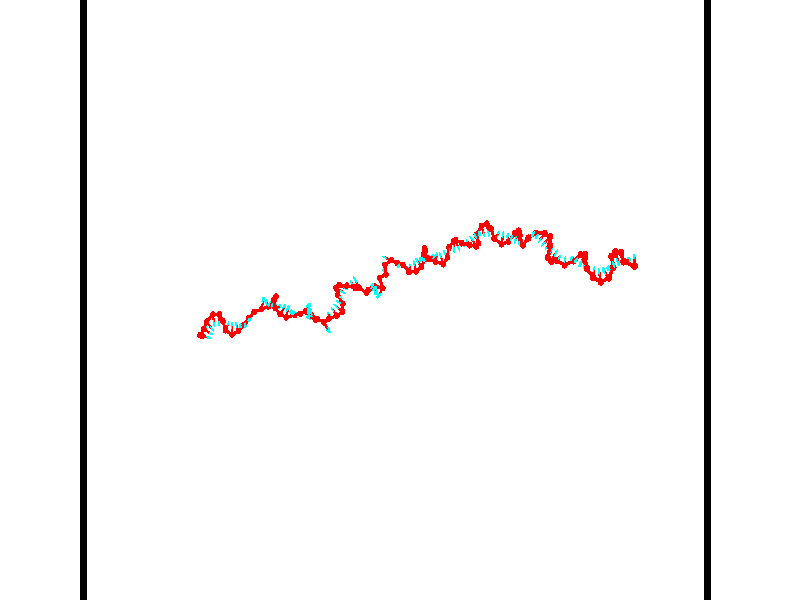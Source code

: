 // switches for output
#declare DRAW_BASES = 1; // possible values are 0, 1; only relevant for DNA ribbons
#declare DRAW_BASES_TYPE = 3; // possible values are 1, 2, 3; only relevant for DNA ribbons
#declare DRAW_FOG = 0; // set to 1 to enable fog

#include "colors.inc"

#include "transforms.inc"
background { rgb <1, 1, 1>}

#default {
   normal{
       ripples 0.25
       frequency 0.20
       turbulence 0.2
       lambda 5
   }
	finish {
		phong 0.1
		phong_size 40.
	}
}

// original window dimensions: 1024x640


// camera settings

camera {
	sky <-0, 1, 0>
	up <-0, 1, 0>
	right 1.6 * <0.99995, 0, 0.00999983>
	location <54.4867, 55, 106.329>
	look_at <55, 55, 55.0001>
	direction <0.513302, 0, -51.3289>
	angle 67.0682
}


# declare cpy_camera_pos = <54.4867, 55, 106.329>;
# if (DRAW_FOG = 1)
fog {
	fog_type 2
	up vnormalize(cpy_camera_pos)
	color rgbt<1,1,1,0.3>
	distance 1e-5
	fog_alt 3e-3
	fog_offset 88
}
# end


// LIGHTS

# declare lum = 6;
global_settings {
	ambient_light rgb lum * <0.05, 0.05, 0.05>
	max_trace_level 15
}# declare cpy_direct_light_amount = 0.25;
light_source
{	1000 * <-0.98995, -1, 1.00995>,
	rgb lum * cpy_direct_light_amount
	parallel
}

light_source
{	1000 * <0.98995, 1, -1.00995>,
	rgb lum * cpy_direct_light_amount
	parallel
}

// strand 0

// nucleotide -1

// particle -1
sphere {
	<36.347195, 52.263554, 49.704838> 0.250000
	pigment { color rgbt <1,0,0,0> }
	no_shadow
}
cylinder {
	<36.557636, 52.599499, 49.651413>,  <36.683903, 52.801067, 49.619358>, 0.100000
	pigment { color rgbt <1,0,0,0> }
	no_shadow
}
cylinder {
	<36.557636, 52.599499, 49.651413>,  <36.347195, 52.263554, 49.704838>, 0.100000
	pigment { color rgbt <1,0,0,0> }
	no_shadow
}

// particle -1
sphere {
	<36.557636, 52.599499, 49.651413> 0.100000
	pigment { color rgbt <1,0,0,0> }
	no_shadow
}
sphere {
	0, 1
	scale<0.080000,0.200000,0.300000>
	matrix <-0.090378, -0.100943, -0.990778,
		-0.845604, 0.533324, 0.022799,
		0.526104, 0.839867, -0.133558,
		36.715469, 52.851460, 49.611347>
	pigment { color rgbt <0,1,1,0> }
	no_shadow
}
cylinder {
	<36.736172, 52.229317, 50.345375>,  <36.347195, 52.263554, 49.704838>, 0.130000
	pigment { color rgbt <1,0,0,0> }
	no_shadow
}

// nucleotide -1

// particle -1
sphere {
	<36.736172, 52.229317, 50.345375> 0.250000
	pigment { color rgbt <1,0,0,0> }
	no_shadow
}
cylinder {
	<37.115467, 52.172356, 50.458916>,  <37.343044, 52.138180, 50.527039>, 0.100000
	pigment { color rgbt <1,0,0,0> }
	no_shadow
}
cylinder {
	<37.115467, 52.172356, 50.458916>,  <36.736172, 52.229317, 50.345375>, 0.100000
	pigment { color rgbt <1,0,0,0> }
	no_shadow
}

// particle -1
sphere {
	<37.115467, 52.172356, 50.458916> 0.100000
	pigment { color rgbt <1,0,0,0> }
	no_shadow
}
sphere {
	0, 1
	scale<0.080000,0.200000,0.300000>
	matrix <0.280499, 0.794649, -0.538379,
		-0.148899, 0.590131, 0.793457,
		0.948235, -0.142400, 0.283853,
		37.399937, 52.129635, 50.544071>
	pigment { color rgbt <0,1,1,0> }
	no_shadow
}
cylinder {
	<37.043446, 52.762329, 50.795959>,  <36.736172, 52.229317, 50.345375>, 0.130000
	pigment { color rgbt <1,0,0,0> }
	no_shadow
}

// nucleotide -1

// particle -1
sphere {
	<37.043446, 52.762329, 50.795959> 0.250000
	pigment { color rgbt <1,0,0,0> }
	no_shadow
}
cylinder {
	<37.306648, 52.580780, 50.555618>,  <37.464569, 52.471851, 50.411415>, 0.100000
	pigment { color rgbt <1,0,0,0> }
	no_shadow
}
cylinder {
	<37.306648, 52.580780, 50.555618>,  <37.043446, 52.762329, 50.795959>, 0.100000
	pigment { color rgbt <1,0,0,0> }
	no_shadow
}

// particle -1
sphere {
	<37.306648, 52.580780, 50.555618> 0.100000
	pigment { color rgbt <1,0,0,0> }
	no_shadow
}
sphere {
	0, 1
	scale<0.080000,0.200000,0.300000>
	matrix <0.295573, 0.889571, -0.348281,
		0.692573, 0.051578, 0.719501,
		0.658011, -0.453875, -0.600848,
		37.504051, 52.444618, 50.375362>
	pigment { color rgbt <0,1,1,0> }
	no_shadow
}
cylinder {
	<37.188160, 53.327087, 50.424637>,  <37.043446, 52.762329, 50.795959>, 0.130000
	pigment { color rgbt <1,0,0,0> }
	no_shadow
}

// nucleotide -1

// particle -1
sphere {
	<37.188160, 53.327087, 50.424637> 0.250000
	pigment { color rgbt <1,0,0,0> }
	no_shadow
}
cylinder {
	<37.435524, 53.022514, 50.346878>,  <37.583942, 52.839771, 50.300224>, 0.100000
	pigment { color rgbt <1,0,0,0> }
	no_shadow
}
cylinder {
	<37.435524, 53.022514, 50.346878>,  <37.188160, 53.327087, 50.424637>, 0.100000
	pigment { color rgbt <1,0,0,0> }
	no_shadow
}

// particle -1
sphere {
	<37.435524, 53.022514, 50.346878> 0.100000
	pigment { color rgbt <1,0,0,0> }
	no_shadow
}
sphere {
	0, 1
	scale<0.080000,0.200000,0.300000>
	matrix <0.625701, 0.626745, -0.464423,
		0.475461, 0.165572, 0.864015,
		0.618413, -0.761431, -0.194394,
		37.621048, 52.794086, 50.288559>
	pigment { color rgbt <0,1,1,0> }
	no_shadow
}
cylinder {
	<37.704288, 53.882454, 50.205765>,  <37.188160, 53.327087, 50.424637>, 0.130000
	pigment { color rgbt <1,0,0,0> }
	no_shadow
}

// nucleotide -1

// particle -1
sphere {
	<37.704288, 53.882454, 50.205765> 0.250000
	pigment { color rgbt <1,0,0,0> }
	no_shadow
}
cylinder {
	<37.775665, 53.490814, 50.244804>,  <37.818493, 53.255833, 50.268230>, 0.100000
	pigment { color rgbt <1,0,0,0> }
	no_shadow
}
cylinder {
	<37.775665, 53.490814, 50.244804>,  <37.704288, 53.882454, 50.205765>, 0.100000
	pigment { color rgbt <1,0,0,0> }
	no_shadow
}

// particle -1
sphere {
	<37.775665, 53.490814, 50.244804> 0.100000
	pigment { color rgbt <1,0,0,0> }
	no_shadow
}
sphere {
	0, 1
	scale<0.080000,0.200000,0.300000>
	matrix <0.983684, 0.175206, -0.040855,
		0.022900, 0.103300, 0.994387,
		0.178443, -0.979098, 0.097602,
		37.829197, 53.197086, 50.274086>
	pigment { color rgbt <0,1,1,0> }
	no_shadow
}
cylinder {
	<38.389824, 53.883423, 50.465023>,  <37.704288, 53.882454, 50.205765>, 0.130000
	pigment { color rgbt <1,0,0,0> }
	no_shadow
}

// nucleotide -1

// particle -1
sphere {
	<38.389824, 53.883423, 50.465023> 0.250000
	pigment { color rgbt <1,0,0,0> }
	no_shadow
}
cylinder {
	<38.326973, 53.520882, 50.308136>,  <38.289265, 53.303356, 50.214005>, 0.100000
	pigment { color rgbt <1,0,0,0> }
	no_shadow
}
cylinder {
	<38.326973, 53.520882, 50.308136>,  <38.389824, 53.883423, 50.465023>, 0.100000
	pigment { color rgbt <1,0,0,0> }
	no_shadow
}

// particle -1
sphere {
	<38.326973, 53.520882, 50.308136> 0.100000
	pigment { color rgbt <1,0,0,0> }
	no_shadow
}
sphere {
	0, 1
	scale<0.080000,0.200000,0.300000>
	matrix <0.987574, -0.145459, -0.059494,
		-0.003129, -0.396694, 0.917946,
		-0.157124, -0.906353, -0.392220,
		38.279835, 53.248974, 50.190472>
	pigment { color rgbt <0,1,1,0> }
	no_shadow
}
cylinder {
	<38.798203, 53.377583, 50.806702>,  <38.389824, 53.883423, 50.465023>, 0.130000
	pigment { color rgbt <1,0,0,0> }
	no_shadow
}

// nucleotide -1

// particle -1
sphere {
	<38.798203, 53.377583, 50.806702> 0.250000
	pigment { color rgbt <1,0,0,0> }
	no_shadow
}
cylinder {
	<38.722042, 53.298206, 50.422127>,  <38.676346, 53.250580, 50.191380>, 0.100000
	pigment { color rgbt <1,0,0,0> }
	no_shadow
}
cylinder {
	<38.722042, 53.298206, 50.422127>,  <38.798203, 53.377583, 50.806702>, 0.100000
	pigment { color rgbt <1,0,0,0> }
	no_shadow
}

// particle -1
sphere {
	<38.722042, 53.298206, 50.422127> 0.100000
	pigment { color rgbt <1,0,0,0> }
	no_shadow
}
sphere {
	0, 1
	scale<0.080000,0.200000,0.300000>
	matrix <0.954180, -0.267699, -0.133708,
		-0.230843, -0.942845, 0.240321,
		-0.190400, -0.198444, -0.961441,
		38.664921, 53.238674, 50.133694>
	pigment { color rgbt <0,1,1,0> }
	no_shadow
}
cylinder {
	<38.975338, 52.670860, 50.568031>,  <38.798203, 53.377583, 50.806702>, 0.130000
	pigment { color rgbt <1,0,0,0> }
	no_shadow
}

// nucleotide -1

// particle -1
sphere {
	<38.975338, 52.670860, 50.568031> 0.250000
	pigment { color rgbt <1,0,0,0> }
	no_shadow
}
cylinder {
	<39.024727, 52.922497, 50.261047>,  <39.054359, 53.073479, 50.076855>, 0.100000
	pigment { color rgbt <1,0,0,0> }
	no_shadow
}
cylinder {
	<39.024727, 52.922497, 50.261047>,  <38.975338, 52.670860, 50.568031>, 0.100000
	pigment { color rgbt <1,0,0,0> }
	no_shadow
}

// particle -1
sphere {
	<39.024727, 52.922497, 50.261047> 0.100000
	pigment { color rgbt <1,0,0,0> }
	no_shadow
}
sphere {
	0, 1
	scale<0.080000,0.200000,0.300000>
	matrix <0.973652, -0.226212, -0.028782,
		-0.191716, -0.743689, -0.640447,
		0.123473, 0.629091, -0.767463,
		39.061768, 53.111225, 50.030807>
	pigment { color rgbt <0,1,1,0> }
	no_shadow
}
cylinder {
	<39.425812, 52.317375, 50.097355>,  <38.975338, 52.670860, 50.568031>, 0.130000
	pigment { color rgbt <1,0,0,0> }
	no_shadow
}

// nucleotide -1

// particle -1
sphere {
	<39.425812, 52.317375, 50.097355> 0.250000
	pigment { color rgbt <1,0,0,0> }
	no_shadow
}
cylinder {
	<39.430382, 52.717339, 50.094406>,  <39.433125, 52.957317, 50.092636>, 0.100000
	pigment { color rgbt <1,0,0,0> }
	no_shadow
}
cylinder {
	<39.430382, 52.717339, 50.094406>,  <39.425812, 52.317375, 50.097355>, 0.100000
	pigment { color rgbt <1,0,0,0> }
	no_shadow
}

// particle -1
sphere {
	<39.430382, 52.717339, 50.094406> 0.100000
	pigment { color rgbt <1,0,0,0> }
	no_shadow
}
sphere {
	0, 1
	scale<0.080000,0.200000,0.300000>
	matrix <0.970596, -0.009319, 0.240536,
		0.240445, -0.009906, -0.970612,
		0.011428, 0.999908, -0.007374,
		39.433811, 53.017311, 50.092194>
	pigment { color rgbt <0,1,1,0> }
	no_shadow
}
cylinder {
	<39.920238, 52.562737, 49.603401>,  <39.425812, 52.317375, 50.097355>, 0.130000
	pigment { color rgbt <1,0,0,0> }
	no_shadow
}

// nucleotide -1

// particle -1
sphere {
	<39.920238, 52.562737, 49.603401> 0.250000
	pigment { color rgbt <1,0,0,0> }
	no_shadow
}
cylinder {
	<39.881683, 52.843369, 49.885818>,  <39.858551, 53.011745, 50.055267>, 0.100000
	pigment { color rgbt <1,0,0,0> }
	no_shadow
}
cylinder {
	<39.881683, 52.843369, 49.885818>,  <39.920238, 52.562737, 49.603401>, 0.100000
	pigment { color rgbt <1,0,0,0> }
	no_shadow
}

// particle -1
sphere {
	<39.881683, 52.843369, 49.885818> 0.100000
	pigment { color rgbt <1,0,0,0> }
	no_shadow
}
sphere {
	0, 1
	scale<0.080000,0.200000,0.300000>
	matrix <0.995256, 0.058552, 0.077695,
		0.013169, 0.710183, -0.703894,
		-0.096392, 0.701578, 0.706043,
		39.852764, 53.053841, 50.097633>
	pigment { color rgbt <0,1,1,0> }
	no_shadow
}
cylinder {
	<40.416351, 53.050900, 49.627525>,  <39.920238, 52.562737, 49.603401>, 0.130000
	pigment { color rgbt <1,0,0,0> }
	no_shadow
}

// nucleotide -1

// particle -1
sphere {
	<40.416351, 53.050900, 49.627525> 0.250000
	pigment { color rgbt <1,0,0,0> }
	no_shadow
}
cylinder {
	<40.334801, 53.033829, 50.018753>,  <40.285870, 53.023586, 50.253490>, 0.100000
	pigment { color rgbt <1,0,0,0> }
	no_shadow
}
cylinder {
	<40.334801, 53.033829, 50.018753>,  <40.416351, 53.050900, 49.627525>, 0.100000
	pigment { color rgbt <1,0,0,0> }
	no_shadow
}

// particle -1
sphere {
	<40.334801, 53.033829, 50.018753> 0.100000
	pigment { color rgbt <1,0,0,0> }
	no_shadow
}
sphere {
	0, 1
	scale<0.080000,0.200000,0.300000>
	matrix <0.977304, 0.049830, 0.205897,
		-0.057525, 0.997845, 0.031552,
		-0.203881, -0.042680, 0.978065,
		40.273636, 53.021027, 50.312172>
	pigment { color rgbt <0,1,1,0> }
	no_shadow
}
cylinder {
	<40.960152, 53.585125, 49.947433>,  <40.416351, 53.050900, 49.627525>, 0.130000
	pigment { color rgbt <1,0,0,0> }
	no_shadow
}

// nucleotide -1

// particle -1
sphere {
	<40.960152, 53.585125, 49.947433> 0.250000
	pigment { color rgbt <1,0,0,0> }
	no_shadow
}
cylinder {
	<40.841667, 53.289062, 50.188908>,  <40.770576, 53.111427, 50.333790>, 0.100000
	pigment { color rgbt <1,0,0,0> }
	no_shadow
}
cylinder {
	<40.841667, 53.289062, 50.188908>,  <40.960152, 53.585125, 49.947433>, 0.100000
	pigment { color rgbt <1,0,0,0> }
	no_shadow
}

// particle -1
sphere {
	<40.841667, 53.289062, 50.188908> 0.100000
	pigment { color rgbt <1,0,0,0> }
	no_shadow
}
sphere {
	0, 1
	scale<0.080000,0.200000,0.300000>
	matrix <0.906718, -0.019249, 0.421298,
		-0.300205, 0.672162, 0.676813,
		-0.296209, -0.740154, 0.603682,
		40.752804, 53.067017, 50.370010>
	pigment { color rgbt <0,1,1,0> }
	no_shadow
}
cylinder {
	<41.488152, 54.067009, 50.109459>,  <40.960152, 53.585125, 49.947433>, 0.130000
	pigment { color rgbt <1,0,0,0> }
	no_shadow
}

// nucleotide -1

// particle -1
sphere {
	<41.488152, 54.067009, 50.109459> 0.250000
	pigment { color rgbt <1,0,0,0> }
	no_shadow
}
cylinder {
	<41.312115, 53.769222, 50.310295>,  <41.206493, 53.590549, 50.430798>, 0.100000
	pigment { color rgbt <1,0,0,0> }
	no_shadow
}
cylinder {
	<41.312115, 53.769222, 50.310295>,  <41.488152, 54.067009, 50.109459>, 0.100000
	pigment { color rgbt <1,0,0,0> }
	no_shadow
}

// particle -1
sphere {
	<41.312115, 53.769222, 50.310295> 0.100000
	pigment { color rgbt <1,0,0,0> }
	no_shadow
}
sphere {
	0, 1
	scale<0.080000,0.200000,0.300000>
	matrix <0.362235, -0.658822, -0.659348,
		0.821648, -0.108299, 0.559612,
		-0.440092, -0.744463, 0.502090,
		41.180088, 53.545883, 50.460922>
	pigment { color rgbt <0,1,1,0> }
	no_shadow
}
cylinder {
	<42.144749, 54.296585, 49.873501>,  <41.488152, 54.067009, 50.109459>, 0.130000
	pigment { color rgbt <1,0,0,0> }
	no_shadow
}

// nucleotide -1

// particle -1
sphere {
	<42.144749, 54.296585, 49.873501> 0.250000
	pigment { color rgbt <1,0,0,0> }
	no_shadow
}
cylinder {
	<42.229015, 54.686729, 49.899685>,  <42.279575, 54.920818, 49.915394>, 0.100000
	pigment { color rgbt <1,0,0,0> }
	no_shadow
}
cylinder {
	<42.229015, 54.686729, 49.899685>,  <42.144749, 54.296585, 49.873501>, 0.100000
	pigment { color rgbt <1,0,0,0> }
	no_shadow
}

// particle -1
sphere {
	<42.229015, 54.686729, 49.899685> 0.100000
	pigment { color rgbt <1,0,0,0> }
	no_shadow
}
sphere {
	0, 1
	scale<0.080000,0.200000,0.300000>
	matrix <0.841057, -0.214970, 0.496398,
		0.498240, -0.049518, -0.865624,
		0.210664, 0.975364, 0.065459,
		42.292213, 54.979340, 49.919323>
	pigment { color rgbt <0,1,1,0> }
	no_shadow
}
cylinder {
	<42.684441, 54.485664, 49.460114>,  <42.144749, 54.296585, 49.873501>, 0.130000
	pigment { color rgbt <1,0,0,0> }
	no_shadow
}

// nucleotide -1

// particle -1
sphere {
	<42.684441, 54.485664, 49.460114> 0.250000
	pigment { color rgbt <1,0,0,0> }
	no_shadow
}
cylinder {
	<42.647602, 54.695023, 49.798954>,  <42.625500, 54.820637, 50.002258>, 0.100000
	pigment { color rgbt <1,0,0,0> }
	no_shadow
}
cylinder {
	<42.647602, 54.695023, 49.798954>,  <42.684441, 54.485664, 49.460114>, 0.100000
	pigment { color rgbt <1,0,0,0> }
	no_shadow
}

// particle -1
sphere {
	<42.647602, 54.695023, 49.798954> 0.100000
	pigment { color rgbt <1,0,0,0> }
	no_shadow
}
sphere {
	0, 1
	scale<0.080000,0.200000,0.300000>
	matrix <0.906863, -0.307251, 0.288437,
		0.411239, 0.794766, -0.446352,
		-0.092097, 0.523397, 0.847098,
		42.619972, 54.852043, 50.053082>
	pigment { color rgbt <0,1,1,0> }
	no_shadow
}
cylinder {
	<43.249794, 54.979053, 49.633926>,  <42.684441, 54.485664, 49.460114>, 0.130000
	pigment { color rgbt <1,0,0,0> }
	no_shadow
}

// nucleotide -1

// particle -1
sphere {
	<43.249794, 54.979053, 49.633926> 0.250000
	pigment { color rgbt <1,0,0,0> }
	no_shadow
}
cylinder {
	<43.063953, 54.815266, 49.947990>,  <42.952450, 54.716991, 50.136429>, 0.100000
	pigment { color rgbt <1,0,0,0> }
	no_shadow
}
cylinder {
	<43.063953, 54.815266, 49.947990>,  <43.249794, 54.979053, 49.633926>, 0.100000
	pigment { color rgbt <1,0,0,0> }
	no_shadow
}

// particle -1
sphere {
	<43.063953, 54.815266, 49.947990> 0.100000
	pigment { color rgbt <1,0,0,0> }
	no_shadow
}
sphere {
	0, 1
	scale<0.080000,0.200000,0.300000>
	matrix <0.872455, -0.363402, 0.326743,
		0.151537, 0.836823, 0.526084,
		-0.464605, -0.409471, 0.785159,
		42.924572, 54.692425, 50.183537>
	pigment { color rgbt <0,1,1,0> }
	no_shadow
}
cylinder {
	<43.552910, 55.280750, 50.280369>,  <43.249794, 54.979053, 49.633926>, 0.130000
	pigment { color rgbt <1,0,0,0> }
	no_shadow
}

// nucleotide -1

// particle -1
sphere {
	<43.552910, 55.280750, 50.280369> 0.250000
	pigment { color rgbt <1,0,0,0> }
	no_shadow
}
cylinder {
	<43.389172, 54.918774, 50.326855>,  <43.290928, 54.701588, 50.354748>, 0.100000
	pigment { color rgbt <1,0,0,0> }
	no_shadow
}
cylinder {
	<43.389172, 54.918774, 50.326855>,  <43.552910, 55.280750, 50.280369>, 0.100000
	pigment { color rgbt <1,0,0,0> }
	no_shadow
}

// particle -1
sphere {
	<43.389172, 54.918774, 50.326855> 0.100000
	pigment { color rgbt <1,0,0,0> }
	no_shadow
}
sphere {
	0, 1
	scale<0.080000,0.200000,0.300000>
	matrix <0.860765, -0.340812, 0.378062,
		-0.302518, 0.254795, 0.918457,
		-0.409349, -0.904946, 0.116216,
		43.266365, 54.647289, 50.361721>
	pigment { color rgbt <0,1,1,0> }
	no_shadow
}
cylinder {
	<43.480080, 55.016628, 50.986065>,  <43.552910, 55.280750, 50.280369>, 0.130000
	pigment { color rgbt <1,0,0,0> }
	no_shadow
}

// nucleotide -1

// particle -1
sphere {
	<43.480080, 55.016628, 50.986065> 0.250000
	pigment { color rgbt <1,0,0,0> }
	no_shadow
}
cylinder {
	<43.529854, 54.707474, 50.737175>,  <43.559719, 54.521980, 50.587841>, 0.100000
	pigment { color rgbt <1,0,0,0> }
	no_shadow
}
cylinder {
	<43.529854, 54.707474, 50.737175>,  <43.480080, 55.016628, 50.986065>, 0.100000
	pigment { color rgbt <1,0,0,0> }
	no_shadow
}

// particle -1
sphere {
	<43.529854, 54.707474, 50.737175> 0.100000
	pigment { color rgbt <1,0,0,0> }
	no_shadow
}
sphere {
	0, 1
	scale<0.080000,0.200000,0.300000>
	matrix <0.845490, -0.245600, 0.474159,
		-0.519289, -0.585089, 0.622904,
		0.124440, -0.772885, -0.622225,
		43.567184, 54.475609, 50.550507>
	pigment { color rgbt <0,1,1,0> }
	no_shadow
}
cylinder {
	<43.697964, 54.409641, 51.426552>,  <43.480080, 55.016628, 50.986065>, 0.130000
	pigment { color rgbt <1,0,0,0> }
	no_shadow
}

// nucleotide -1

// particle -1
sphere {
	<43.697964, 54.409641, 51.426552> 0.250000
	pigment { color rgbt <1,0,0,0> }
	no_shadow
}
cylinder {
	<43.845604, 54.457787, 51.057926>,  <43.934189, 54.486675, 50.836750>, 0.100000
	pigment { color rgbt <1,0,0,0> }
	no_shadow
}
cylinder {
	<43.845604, 54.457787, 51.057926>,  <43.697964, 54.409641, 51.426552>, 0.100000
	pigment { color rgbt <1,0,0,0> }
	no_shadow
}

// particle -1
sphere {
	<43.845604, 54.457787, 51.057926> 0.100000
	pigment { color rgbt <1,0,0,0> }
	no_shadow
}
sphere {
	0, 1
	scale<0.080000,0.200000,0.300000>
	matrix <0.922131, -0.171112, 0.346979,
		-0.115926, -0.977871, -0.174151,
		0.369100, 0.120366, -0.921562,
		43.956333, 54.493896, 50.781456>
	pigment { color rgbt <0,1,1,0> }
	no_shadow
}
cylinder {
	<44.129623, 53.921032, 51.275642>,  <43.697964, 54.409641, 51.426552>, 0.130000
	pigment { color rgbt <1,0,0,0> }
	no_shadow
}

// nucleotide -1

// particle -1
sphere {
	<44.129623, 53.921032, 51.275642> 0.250000
	pigment { color rgbt <1,0,0,0> }
	no_shadow
}
cylinder {
	<44.288677, 54.206989, 51.045578>,  <44.384109, 54.378563, 50.907539>, 0.100000
	pigment { color rgbt <1,0,0,0> }
	no_shadow
}
cylinder {
	<44.288677, 54.206989, 51.045578>,  <44.129623, 53.921032, 51.275642>, 0.100000
	pigment { color rgbt <1,0,0,0> }
	no_shadow
}

// particle -1
sphere {
	<44.288677, 54.206989, 51.045578> 0.100000
	pigment { color rgbt <1,0,0,0> }
	no_shadow
}
sphere {
	0, 1
	scale<0.080000,0.200000,0.300000>
	matrix <0.898479, -0.176263, 0.402078,
		0.186061, -0.676656, -0.712403,
		0.397639, 0.714890, -0.575165,
		44.407970, 54.421455, 50.873028>
	pigment { color rgbt <0,1,1,0> }
	no_shadow
}
cylinder {
	<44.622284, 53.665852, 50.927662>,  <44.129623, 53.921032, 51.275642>, 0.130000
	pigment { color rgbt <1,0,0,0> }
	no_shadow
}

// nucleotide -1

// particle -1
sphere {
	<44.622284, 53.665852, 50.927662> 0.250000
	pigment { color rgbt <1,0,0,0> }
	no_shadow
}
cylinder {
	<44.726700, 54.033070, 51.047028>,  <44.789349, 54.253399, 51.118649>, 0.100000
	pigment { color rgbt <1,0,0,0> }
	no_shadow
}
cylinder {
	<44.726700, 54.033070, 51.047028>,  <44.622284, 53.665852, 50.927662>, 0.100000
	pigment { color rgbt <1,0,0,0> }
	no_shadow
}

// particle -1
sphere {
	<44.726700, 54.033070, 51.047028> 0.100000
	pigment { color rgbt <1,0,0,0> }
	no_shadow
}
sphere {
	0, 1
	scale<0.080000,0.200000,0.300000>
	matrix <0.780284, -0.382673, 0.494690,
		0.568343, 0.103713, -0.816229,
		0.261043, 0.918044, 0.298415,
		44.805012, 54.308483, 51.136551>
	pigment { color rgbt <0,1,1,0> }
	no_shadow
}
cylinder {
	<45.381351, 53.855679, 50.704418>,  <44.622284, 53.665852, 50.927662>, 0.130000
	pigment { color rgbt <1,0,0,0> }
	no_shadow
}

// nucleotide -1

// particle -1
sphere {
	<45.381351, 53.855679, 50.704418> 0.250000
	pigment { color rgbt <1,0,0,0> }
	no_shadow
}
cylinder {
	<45.251339, 54.000168, 51.054016>,  <45.173332, 54.086861, 51.263775>, 0.100000
	pigment { color rgbt <1,0,0,0> }
	no_shadow
}
cylinder {
	<45.251339, 54.000168, 51.054016>,  <45.381351, 53.855679, 50.704418>, 0.100000
	pigment { color rgbt <1,0,0,0> }
	no_shadow
}

// particle -1
sphere {
	<45.251339, 54.000168, 51.054016> 0.100000
	pigment { color rgbt <1,0,0,0> }
	no_shadow
}
sphere {
	0, 1
	scale<0.080000,0.200000,0.300000>
	matrix <0.663705, -0.571219, 0.482913,
		0.673682, 0.737040, -0.054078,
		-0.325036, 0.361222, 0.873997,
		45.153828, 54.108536, 51.316216>
	pigment { color rgbt <0,1,1,0> }
	no_shadow
}
cylinder {
	<45.935261, 53.949791, 51.079342>,  <45.381351, 53.855679, 50.704418>, 0.130000
	pigment { color rgbt <1,0,0,0> }
	no_shadow
}

// nucleotide -1

// particle -1
sphere {
	<45.935261, 53.949791, 51.079342> 0.250000
	pigment { color rgbt <1,0,0,0> }
	no_shadow
}
cylinder {
	<45.639797, 53.976730, 51.347626>,  <45.462521, 53.992893, 51.508595>, 0.100000
	pigment { color rgbt <1,0,0,0> }
	no_shadow
}
cylinder {
	<45.639797, 53.976730, 51.347626>,  <45.935261, 53.949791, 51.079342>, 0.100000
	pigment { color rgbt <1,0,0,0> }
	no_shadow
}

// particle -1
sphere {
	<45.639797, 53.976730, 51.347626> 0.100000
	pigment { color rgbt <1,0,0,0> }
	no_shadow
}
sphere {
	0, 1
	scale<0.080000,0.200000,0.300000>
	matrix <0.419192, -0.733304, 0.535298,
		0.527886, 0.676557, 0.513427,
		-0.738657, 0.067352, 0.670708,
		45.418201, 53.996937, 51.548840>
	pigment { color rgbt <0,1,1,0> }
	no_shadow
}
cylinder {
	<46.482246, 54.137581, 51.564537>,  <45.935261, 53.949791, 51.079342>, 0.130000
	pigment { color rgbt <1,0,0,0> }
	no_shadow
}

// nucleotide -1

// particle -1
sphere {
	<46.482246, 54.137581, 51.564537> 0.250000
	pigment { color rgbt <1,0,0,0> }
	no_shadow
}
cylinder {
	<46.676422, 54.384468, 51.812210>,  <46.792927, 54.532600, 51.960815>, 0.100000
	pigment { color rgbt <1,0,0,0> }
	no_shadow
}
cylinder {
	<46.676422, 54.384468, 51.812210>,  <46.482246, 54.137581, 51.564537>, 0.100000
	pigment { color rgbt <1,0,0,0> }
	no_shadow
}

// particle -1
sphere {
	<46.676422, 54.384468, 51.812210> 0.100000
	pigment { color rgbt <1,0,0,0> }
	no_shadow
}
sphere {
	0, 1
	scale<0.080000,0.200000,0.300000>
	matrix <0.082957, -0.737551, 0.670177,
		0.870327, -0.273964, -0.409238,
		0.485438, 0.617222, 0.619183,
		46.822052, 54.569633, 51.997967>
	pigment { color rgbt <0,1,1,0> }
	no_shadow
}
cylinder {
	<47.060730, 53.822952, 51.759983>,  <46.482246, 54.137581, 51.564537>, 0.130000
	pigment { color rgbt <1,0,0,0> }
	no_shadow
}

// nucleotide -1

// particle -1
sphere {
	<47.060730, 53.822952, 51.759983> 0.250000
	pigment { color rgbt <1,0,0,0> }
	no_shadow
}
cylinder {
	<46.983784, 54.073978, 52.061752>,  <46.937614, 54.224594, 52.242813>, 0.100000
	pigment { color rgbt <1,0,0,0> }
	no_shadow
}
cylinder {
	<46.983784, 54.073978, 52.061752>,  <47.060730, 53.822952, 51.759983>, 0.100000
	pigment { color rgbt <1,0,0,0> }
	no_shadow
}

// particle -1
sphere {
	<46.983784, 54.073978, 52.061752> 0.100000
	pigment { color rgbt <1,0,0,0> }
	no_shadow
}
sphere {
	0, 1
	scale<0.080000,0.200000,0.300000>
	matrix <0.330584, -0.682405, 0.651949,
		0.923963, 0.374815, -0.076191,
		-0.192368, 0.627565, 0.754425,
		46.926075, 54.262249, 52.288078>
	pigment { color rgbt <0,1,1,0> }
	no_shadow
}
cylinder {
	<47.450993, 53.539570, 52.310452>,  <47.060730, 53.822952, 51.759983>, 0.130000
	pigment { color rgbt <1,0,0,0> }
	no_shadow
}

// nucleotide -1

// particle -1
sphere {
	<47.450993, 53.539570, 52.310452> 0.250000
	pigment { color rgbt <1,0,0,0> }
	no_shadow
}
cylinder {
	<47.195305, 53.796440, 52.479691>,  <47.041893, 53.950562, 52.581234>, 0.100000
	pigment { color rgbt <1,0,0,0> }
	no_shadow
}
cylinder {
	<47.195305, 53.796440, 52.479691>,  <47.450993, 53.539570, 52.310452>, 0.100000
	pigment { color rgbt <1,0,0,0> }
	no_shadow
}

// particle -1
sphere {
	<47.195305, 53.796440, 52.479691> 0.100000
	pigment { color rgbt <1,0,0,0> }
	no_shadow
}
sphere {
	0, 1
	scale<0.080000,0.200000,0.300000>
	matrix <0.094722, -0.480231, 0.872013,
		0.763171, 0.597481, 0.246143,
		-0.639216, 0.642180, 0.423093,
		47.003540, 53.989094, 52.606617>
	pigment { color rgbt <0,1,1,0> }
	no_shadow
}
cylinder {
	<47.722980, 53.604279, 52.914085>,  <47.450993, 53.539570, 52.310452>, 0.130000
	pigment { color rgbt <1,0,0,0> }
	no_shadow
}

// nucleotide -1

// particle -1
sphere {
	<47.722980, 53.604279, 52.914085> 0.250000
	pigment { color rgbt <1,0,0,0> }
	no_shadow
}
cylinder {
	<47.332806, 53.681152, 52.957138>,  <47.098701, 53.727276, 52.982971>, 0.100000
	pigment { color rgbt <1,0,0,0> }
	no_shadow
}
cylinder {
	<47.332806, 53.681152, 52.957138>,  <47.722980, 53.604279, 52.914085>, 0.100000
	pigment { color rgbt <1,0,0,0> }
	no_shadow
}

// particle -1
sphere {
	<47.332806, 53.681152, 52.957138> 0.100000
	pigment { color rgbt <1,0,0,0> }
	no_shadow
}
sphere {
	0, 1
	scale<0.080000,0.200000,0.300000>
	matrix <0.002715, -0.478106, 0.878298,
		0.220252, 0.857019, 0.465842,
		-0.975439, 0.192182, 0.107631,
		47.040173, 53.738808, 52.989426>
	pigment { color rgbt <0,1,1,0> }
	no_shadow
}
cylinder {
	<48.223476, 53.350727, 52.382771>,  <47.722980, 53.604279, 52.914085>, 0.130000
	pigment { color rgbt <1,0,0,0> }
	no_shadow
}

// nucleotide -1

// particle -1
sphere {
	<48.223476, 53.350727, 52.382771> 0.250000
	pigment { color rgbt <1,0,0,0> }
	no_shadow
}
cylinder {
	<48.438507, 53.022465, 52.305275>,  <48.567528, 52.825508, 52.258778>, 0.100000
	pigment { color rgbt <1,0,0,0> }
	no_shadow
}
cylinder {
	<48.438507, 53.022465, 52.305275>,  <48.223476, 53.350727, 52.382771>, 0.100000
	pigment { color rgbt <1,0,0,0> }
	no_shadow
}

// particle -1
sphere {
	<48.438507, 53.022465, 52.305275> 0.100000
	pigment { color rgbt <1,0,0,0> }
	no_shadow
}
sphere {
	0, 1
	scale<0.080000,0.200000,0.300000>
	matrix <-0.403709, -0.452207, 0.795316,
		-0.740288, -0.349334, -0.574403,
		0.537580, -0.820655, -0.193735,
		48.599781, 52.776268, 52.247154>
	pigment { color rgbt <0,1,1,0> }
	no_shadow
}
cylinder {
	<48.714996, 53.621456, 52.769306>,  <48.223476, 53.350727, 52.382771>, 0.130000
	pigment { color rgbt <1,0,0,0> }
	no_shadow
}

// nucleotide -1

// particle -1
sphere {
	<48.714996, 53.621456, 52.769306> 0.250000
	pigment { color rgbt <1,0,0,0> }
	no_shadow
}
cylinder {
	<48.686771, 53.792046, 52.408607>,  <48.669834, 53.894398, 52.192188>, 0.100000
	pigment { color rgbt <1,0,0,0> }
	no_shadow
}
cylinder {
	<48.686771, 53.792046, 52.408607>,  <48.714996, 53.621456, 52.769306>, 0.100000
	pigment { color rgbt <1,0,0,0> }
	no_shadow
}

// particle -1
sphere {
	<48.686771, 53.792046, 52.408607> 0.100000
	pigment { color rgbt <1,0,0,0> }
	no_shadow
}
sphere {
	0, 1
	scale<0.080000,0.200000,0.300000>
	matrix <0.556079, 0.767315, 0.319380,
		0.828128, -0.478904, -0.291298,
		-0.070565, 0.426472, -0.901744,
		48.665604, 53.919987, 52.138084>
	pigment { color rgbt <0,1,1,0> }
	no_shadow
}
cylinder {
	<49.400307, 53.828407, 52.575935>,  <48.714996, 53.621456, 52.769306>, 0.130000
	pigment { color rgbt <1,0,0,0> }
	no_shadow
}

// nucleotide -1

// particle -1
sphere {
	<49.400307, 53.828407, 52.575935> 0.250000
	pigment { color rgbt <1,0,0,0> }
	no_shadow
}
cylinder {
	<49.180054, 54.076427, 52.352383>,  <49.047901, 54.225239, 52.218250>, 0.100000
	pigment { color rgbt <1,0,0,0> }
	no_shadow
}
cylinder {
	<49.180054, 54.076427, 52.352383>,  <49.400307, 53.828407, 52.575935>, 0.100000
	pigment { color rgbt <1,0,0,0> }
	no_shadow
}

// particle -1
sphere {
	<49.180054, 54.076427, 52.352383> 0.100000
	pigment { color rgbt <1,0,0,0> }
	no_shadow
}
sphere {
	0, 1
	scale<0.080000,0.200000,0.300000>
	matrix <0.642770, 0.742110, 0.190047,
		0.532591, -0.254588, -0.807175,
		-0.550629, 0.620046, -0.558883,
		49.014866, 54.262440, 52.184719>
	pigment { color rgbt <0,1,1,0> }
	no_shadow
}
cylinder {
	<49.870388, 54.116375, 52.029522>,  <49.400307, 53.828407, 52.575935>, 0.130000
	pigment { color rgbt <1,0,0,0> }
	no_shadow
}

// nucleotide -1

// particle -1
sphere {
	<49.870388, 54.116375, 52.029522> 0.250000
	pigment { color rgbt <1,0,0,0> }
	no_shadow
}
cylinder {
	<49.552750, 54.346748, 52.107197>,  <49.362167, 54.484970, 52.153801>, 0.100000
	pigment { color rgbt <1,0,0,0> }
	no_shadow
}
cylinder {
	<49.552750, 54.346748, 52.107197>,  <49.870388, 54.116375, 52.029522>, 0.100000
	pigment { color rgbt <1,0,0,0> }
	no_shadow
}

// particle -1
sphere {
	<49.552750, 54.346748, 52.107197> 0.100000
	pigment { color rgbt <1,0,0,0> }
	no_shadow
}
sphere {
	0, 1
	scale<0.080000,0.200000,0.300000>
	matrix <0.607723, 0.757036, 0.239937,
		-0.008822, 0.308548, -0.951168,
		-0.794100, 0.575930, 0.194190,
		49.314518, 54.519527, 52.165455>
	pigment { color rgbt <0,1,1,0> }
	no_shadow
}
cylinder {
	<49.859516, 54.712025, 51.650799>,  <49.870388, 54.116375, 52.029522>, 0.130000
	pigment { color rgbt <1,0,0,0> }
	no_shadow
}

// nucleotide -1

// particle -1
sphere {
	<49.859516, 54.712025, 51.650799> 0.250000
	pigment { color rgbt <1,0,0,0> }
	no_shadow
}
cylinder {
	<49.659119, 54.794044, 51.987122>,  <49.538879, 54.843258, 52.188915>, 0.100000
	pigment { color rgbt <1,0,0,0> }
	no_shadow
}
cylinder {
	<49.659119, 54.794044, 51.987122>,  <49.859516, 54.712025, 51.650799>, 0.100000
	pigment { color rgbt <1,0,0,0> }
	no_shadow
}

// particle -1
sphere {
	<49.659119, 54.794044, 51.987122> 0.100000
	pigment { color rgbt <1,0,0,0> }
	no_shadow
}
sphere {
	0, 1
	scale<0.080000,0.200000,0.300000>
	matrix <0.505454, 0.857941, 0.091948,
		-0.702510, 0.471055, -0.533467,
		-0.500996, 0.205048, 0.840808,
		49.508820, 54.855560, 52.239365>
	pigment { color rgbt <0,1,1,0> }
	no_shadow
}
cylinder {
	<49.398666, 55.402283, 51.687080>,  <49.859516, 54.712025, 51.650799>, 0.130000
	pigment { color rgbt <1,0,0,0> }
	no_shadow
}

// nucleotide -1

// particle -1
sphere {
	<49.398666, 55.402283, 51.687080> 0.250000
	pigment { color rgbt <1,0,0,0> }
	no_shadow
}
cylinder {
	<49.582527, 55.288010, 52.023438>,  <49.692844, 55.219448, 52.225254>, 0.100000
	pigment { color rgbt <1,0,0,0> }
	no_shadow
}
cylinder {
	<49.582527, 55.288010, 52.023438>,  <49.398666, 55.402283, 51.687080>, 0.100000
	pigment { color rgbt <1,0,0,0> }
	no_shadow
}

// particle -1
sphere {
	<49.582527, 55.288010, 52.023438> 0.100000
	pigment { color rgbt <1,0,0,0> }
	no_shadow
}
sphere {
	0, 1
	scale<0.080000,0.200000,0.300000>
	matrix <0.472727, 0.880271, 0.040652,
		-0.751829, 0.378828, 0.539669,
		0.459654, -0.285680, 0.840895,
		49.720425, 55.202305, 52.275707>
	pigment { color rgbt <0,1,1,0> }
	no_shadow
}
cylinder {
	<49.289284, 55.902412, 52.139019>,  <49.398666, 55.402283, 51.687080>, 0.130000
	pigment { color rgbt <1,0,0,0> }
	no_shadow
}

// nucleotide -1

// particle -1
sphere {
	<49.289284, 55.902412, 52.139019> 0.250000
	pigment { color rgbt <1,0,0,0> }
	no_shadow
}
cylinder {
	<49.639988, 55.725838, 52.215359>,  <49.850410, 55.619892, 52.261162>, 0.100000
	pigment { color rgbt <1,0,0,0> }
	no_shadow
}
cylinder {
	<49.639988, 55.725838, 52.215359>,  <49.289284, 55.902412, 52.139019>, 0.100000
	pigment { color rgbt <1,0,0,0> }
	no_shadow
}

// particle -1
sphere {
	<49.639988, 55.725838, 52.215359> 0.100000
	pigment { color rgbt <1,0,0,0> }
	no_shadow
}
sphere {
	0, 1
	scale<0.080000,0.200000,0.300000>
	matrix <0.426192, 0.897042, 0.116947,
		-0.222824, -0.021196, 0.974628,
		0.876761, -0.441437, 0.190848,
		49.903015, 55.593407, 52.272614>
	pigment { color rgbt <0,1,1,0> }
	no_shadow
}
cylinder {
	<49.630695, 56.105350, 52.780582>,  <49.289284, 55.902412, 52.139019>, 0.130000
	pigment { color rgbt <1,0,0,0> }
	no_shadow
}

// nucleotide -1

// particle -1
sphere {
	<49.630695, 56.105350, 52.780582> 0.250000
	pigment { color rgbt <1,0,0,0> }
	no_shadow
}
cylinder {
	<49.898060, 55.987621, 52.507347>,  <50.058479, 55.916985, 52.343407>, 0.100000
	pigment { color rgbt <1,0,0,0> }
	no_shadow
}
cylinder {
	<49.898060, 55.987621, 52.507347>,  <49.630695, 56.105350, 52.780582>, 0.100000
	pigment { color rgbt <1,0,0,0> }
	no_shadow
}

// particle -1
sphere {
	<49.898060, 55.987621, 52.507347> 0.100000
	pigment { color rgbt <1,0,0,0> }
	no_shadow
}
sphere {
	0, 1
	scale<0.080000,0.200000,0.300000>
	matrix <0.563999, 0.799283, 0.207490,
		0.484909, -0.523947, 0.700245,
		0.668408, -0.294324, -0.683085,
		50.098583, 55.899323, 52.302422>
	pigment { color rgbt <0,1,1,0> }
	no_shadow
}
cylinder {
	<50.334930, 56.048317, 53.153591>,  <49.630695, 56.105350, 52.780582>, 0.130000
	pigment { color rgbt <1,0,0,0> }
	no_shadow
}

// nucleotide -1

// particle -1
sphere {
	<50.334930, 56.048317, 53.153591> 0.250000
	pigment { color rgbt <1,0,0,0> }
	no_shadow
}
cylinder {
	<50.387569, 56.067562, 52.757538>,  <50.419155, 56.079109, 52.519905>, 0.100000
	pigment { color rgbt <1,0,0,0> }
	no_shadow
}
cylinder {
	<50.387569, 56.067562, 52.757538>,  <50.334930, 56.048317, 53.153591>, 0.100000
	pigment { color rgbt <1,0,0,0> }
	no_shadow
}

// particle -1
sphere {
	<50.387569, 56.067562, 52.757538> 0.100000
	pigment { color rgbt <1,0,0,0> }
	no_shadow
}
sphere {
	0, 1
	scale<0.080000,0.200000,0.300000>
	matrix <0.794751, 0.591869, 0.134393,
		0.592494, -0.804597, 0.039664,
		0.131608, 0.048104, -0.990134,
		50.427048, 56.081997, 52.460499>
	pigment { color rgbt <0,1,1,0> }
	no_shadow
}
cylinder {
	<51.057354, 55.893738, 53.091057>,  <50.334930, 56.048317, 53.153591>, 0.130000
	pigment { color rgbt <1,0,0,0> }
	no_shadow
}

// nucleotide -1

// particle -1
sphere {
	<51.057354, 55.893738, 53.091057> 0.250000
	pigment { color rgbt <1,0,0,0> }
	no_shadow
}
cylinder {
	<50.865955, 56.103767, 52.809536>,  <50.751114, 56.229786, 52.640621>, 0.100000
	pigment { color rgbt <1,0,0,0> }
	no_shadow
}
cylinder {
	<50.865955, 56.103767, 52.809536>,  <51.057354, 55.893738, 53.091057>, 0.100000
	pigment { color rgbt <1,0,0,0> }
	no_shadow
}

// particle -1
sphere {
	<50.865955, 56.103767, 52.809536> 0.100000
	pigment { color rgbt <1,0,0,0> }
	no_shadow
}
sphere {
	0, 1
	scale<0.080000,0.200000,0.300000>
	matrix <0.743966, 0.668177, -0.007315,
		0.466425, -0.527106, -0.710357,
		-0.478500, 0.525070, -0.703804,
		50.722404, 56.261288, 52.598396>
	pigment { color rgbt <0,1,1,0> }
	no_shadow
}
cylinder {
	<51.367985, 55.911812, 52.423206>,  <51.057354, 55.893738, 53.091057>, 0.130000
	pigment { color rgbt <1,0,0,0> }
	no_shadow
}

// nucleotide -1

// particle -1
sphere {
	<51.367985, 55.911812, 52.423206> 0.250000
	pigment { color rgbt <1,0,0,0> }
	no_shadow
}
cylinder {
	<51.170280, 56.254402, 52.482750>,  <51.051659, 56.459957, 52.518475>, 0.100000
	pigment { color rgbt <1,0,0,0> }
	no_shadow
}
cylinder {
	<51.170280, 56.254402, 52.482750>,  <51.367985, 55.911812, 52.423206>, 0.100000
	pigment { color rgbt <1,0,0,0> }
	no_shadow
}

// particle -1
sphere {
	<51.170280, 56.254402, 52.482750> 0.100000
	pigment { color rgbt <1,0,0,0> }
	no_shadow
}
sphere {
	0, 1
	scale<0.080000,0.200000,0.300000>
	matrix <0.816646, 0.516157, -0.258210,
		-0.297985, -0.006058, -0.954551,
		-0.494262, 0.856473, 0.148860,
		51.022003, 56.511345, 52.527409>
	pigment { color rgbt <0,1,1,0> }
	no_shadow
}
cylinder {
	<52.032444, 55.523205, 52.360920>,  <51.367985, 55.911812, 52.423206>, 0.130000
	pigment { color rgbt <1,0,0,0> }
	no_shadow
}

// nucleotide -1

// particle -1
sphere {
	<52.032444, 55.523205, 52.360920> 0.250000
	pigment { color rgbt <1,0,0,0> }
	no_shadow
}
cylinder {
	<52.304436, 55.815063, 52.389874>,  <52.467632, 55.990177, 52.407246>, 0.100000
	pigment { color rgbt <1,0,0,0> }
	no_shadow
}
cylinder {
	<52.304436, 55.815063, 52.389874>,  <52.032444, 55.523205, 52.360920>, 0.100000
	pigment { color rgbt <1,0,0,0> }
	no_shadow
}

// particle -1
sphere {
	<52.304436, 55.815063, 52.389874> 0.100000
	pigment { color rgbt <1,0,0,0> }
	no_shadow
}
sphere {
	0, 1
	scale<0.080000,0.200000,0.300000>
	matrix <0.598387, -0.495174, -0.629870,
		-0.423742, 0.471612, -0.773321,
		0.679983, 0.729647, 0.072380,
		52.508430, 56.033958, 52.411587>
	pigment { color rgbt <0,1,1,0> }
	no_shadow
}
cylinder {
	<52.136177, 55.733204, 51.724380>,  <52.032444, 55.523205, 52.360920>, 0.130000
	pigment { color rgbt <1,0,0,0> }
	no_shadow
}

// nucleotide -1

// particle -1
sphere {
	<52.136177, 55.733204, 51.724380> 0.250000
	pigment { color rgbt <1,0,0,0> }
	no_shadow
}
cylinder {
	<52.474762, 55.804214, 51.925175>,  <52.677914, 55.846821, 52.045650>, 0.100000
	pigment { color rgbt <1,0,0,0> }
	no_shadow
}
cylinder {
	<52.474762, 55.804214, 51.925175>,  <52.136177, 55.733204, 51.724380>, 0.100000
	pigment { color rgbt <1,0,0,0> }
	no_shadow
}

// particle -1
sphere {
	<52.474762, 55.804214, 51.925175> 0.100000
	pigment { color rgbt <1,0,0,0> }
	no_shadow
}
sphere {
	0, 1
	scale<0.080000,0.200000,0.300000>
	matrix <0.520020, -0.478197, -0.707748,
		0.114406, 0.860124, -0.497090,
		0.846458, 0.177526, 0.501990,
		52.728699, 55.857471, 52.075771>
	pigment { color rgbt <0,1,1,0> }
	no_shadow
}
cylinder {
	<52.709995, 56.043655, 51.292164>,  <52.136177, 55.733204, 51.724380>, 0.130000
	pigment { color rgbt <1,0,0,0> }
	no_shadow
}

// nucleotide -1

// particle -1
sphere {
	<52.709995, 56.043655, 51.292164> 0.250000
	pigment { color rgbt <1,0,0,0> }
	no_shadow
}
cylinder {
	<52.799305, 55.775066, 51.574799>,  <52.852890, 55.613911, 51.744381>, 0.100000
	pigment { color rgbt <1,0,0,0> }
	no_shadow
}
cylinder {
	<52.799305, 55.775066, 51.574799>,  <52.709995, 56.043655, 51.292164>, 0.100000
	pigment { color rgbt <1,0,0,0> }
	no_shadow
}

// particle -1
sphere {
	<52.799305, 55.775066, 51.574799> 0.100000
	pigment { color rgbt <1,0,0,0> }
	no_shadow
}
sphere {
	0, 1
	scale<0.080000,0.200000,0.300000>
	matrix <0.466945, -0.562626, -0.682213,
		0.855636, 0.482258, 0.187923,
		0.223273, -0.671475, 0.706591,
		52.866287, 55.573624, 51.786777>
	pigment { color rgbt <0,1,1,0> }
	no_shadow
}
cylinder {
	<53.471443, 55.896206, 51.343208>,  <52.709995, 56.043655, 51.292164>, 0.130000
	pigment { color rgbt <1,0,0,0> }
	no_shadow
}

// nucleotide -1

// particle -1
sphere {
	<53.471443, 55.896206, 51.343208> 0.250000
	pigment { color rgbt <1,0,0,0> }
	no_shadow
}
cylinder {
	<53.261688, 55.576500, 51.460636>,  <53.135834, 55.384674, 51.531094>, 0.100000
	pigment { color rgbt <1,0,0,0> }
	no_shadow
}
cylinder {
	<53.261688, 55.576500, 51.460636>,  <53.471443, 55.896206, 51.343208>, 0.100000
	pigment { color rgbt <1,0,0,0> }
	no_shadow
}

// particle -1
sphere {
	<53.261688, 55.576500, 51.460636> 0.100000
	pigment { color rgbt <1,0,0,0> }
	no_shadow
}
sphere {
	0, 1
	scale<0.080000,0.200000,0.300000>
	matrix <0.480585, -0.562440, -0.672830,
		0.702888, -0.211739, 0.679054,
		-0.524391, -0.799268, 0.293574,
		53.104370, 55.336720, 51.548710>
	pigment { color rgbt <0,1,1,0> }
	no_shadow
}
cylinder {
	<53.175190, 56.656898, 51.294998>,  <53.471443, 55.896206, 51.343208>, 0.130000
	pigment { color rgbt <1,0,0,0> }
	no_shadow
}

// nucleotide -1

// particle -1
sphere {
	<53.175190, 56.656898, 51.294998> 0.250000
	pigment { color rgbt <1,0,0,0> }
	no_shadow
}
cylinder {
	<53.436840, 56.835960, 51.051121>,  <53.593830, 56.943398, 50.904793>, 0.100000
	pigment { color rgbt <1,0,0,0> }
	no_shadow
}
cylinder {
	<53.436840, 56.835960, 51.051121>,  <53.175190, 56.656898, 51.294998>, 0.100000
	pigment { color rgbt <1,0,0,0> }
	no_shadow
}

// particle -1
sphere {
	<53.436840, 56.835960, 51.051121> 0.100000
	pigment { color rgbt <1,0,0,0> }
	no_shadow
}
sphere {
	0, 1
	scale<0.080000,0.200000,0.300000>
	matrix <-0.077888, 0.841642, 0.534390,
		0.752363, -0.302072, 0.585408,
		0.654128, 0.447651, -0.609692,
		53.633080, 56.970257, 50.868214>
	pigment { color rgbt <0,1,1,0> }
	no_shadow
}
cylinder {
	<53.761593, 56.933002, 51.695171>,  <53.175190, 56.656898, 51.294998>, 0.130000
	pigment { color rgbt <1,0,0,0> }
	no_shadow
}

// nucleotide -1

// particle -1
sphere {
	<53.761593, 56.933002, 51.695171> 0.250000
	pigment { color rgbt <1,0,0,0> }
	no_shadow
}
cylinder {
	<53.683052, 57.139549, 51.361748>,  <53.635929, 57.263477, 51.161694>, 0.100000
	pigment { color rgbt <1,0,0,0> }
	no_shadow
}
cylinder {
	<53.683052, 57.139549, 51.361748>,  <53.761593, 56.933002, 51.695171>, 0.100000
	pigment { color rgbt <1,0,0,0> }
	no_shadow
}

// particle -1
sphere {
	<53.683052, 57.139549, 51.361748> 0.100000
	pigment { color rgbt <1,0,0,0> }
	no_shadow
}
sphere {
	0, 1
	scale<0.080000,0.200000,0.300000>
	matrix <-0.077051, 0.839350, 0.538103,
		0.977502, 0.169883, -0.125021,
		-0.196351, 0.516364, -0.833555,
		53.624146, 57.294456, 51.111683>
	pigment { color rgbt <0,1,1,0> }
	no_shadow
}
cylinder {
	<53.675320, 57.638077, 52.020489>,  <53.761593, 56.933002, 51.695171>, 0.130000
	pigment { color rgbt <1,0,0,0> }
	no_shadow
}

// nucleotide -1

// particle -1
sphere {
	<53.675320, 57.638077, 52.020489> 0.250000
	pigment { color rgbt <1,0,0,0> }
	no_shadow
}
cylinder {
	<53.635593, 57.727585, 51.632660>,  <53.611759, 57.781288, 51.399963>, 0.100000
	pigment { color rgbt <1,0,0,0> }
	no_shadow
}
cylinder {
	<53.635593, 57.727585, 51.632660>,  <53.675320, 57.638077, 52.020489>, 0.100000
	pigment { color rgbt <1,0,0,0> }
	no_shadow
}

// particle -1
sphere {
	<53.635593, 57.727585, 51.632660> 0.100000
	pigment { color rgbt <1,0,0,0> }
	no_shadow
}
sphere {
	0, 1
	scale<0.080000,0.200000,0.300000>
	matrix <0.046460, 0.974366, 0.220120,
		0.993971, -0.023185, -0.107165,
		-0.099315, 0.223772, -0.969568,
		53.605801, 57.794716, 51.341789>
	pigment { color rgbt <0,1,1,0> }
	no_shadow
}
cylinder {
	<54.275860, 58.005119, 51.677303>,  <53.675320, 57.638077, 52.020489>, 0.130000
	pigment { color rgbt <1,0,0,0> }
	no_shadow
}

// nucleotide -1

// particle -1
sphere {
	<54.275860, 58.005119, 51.677303> 0.250000
	pigment { color rgbt <1,0,0,0> }
	no_shadow
}
cylinder {
	<53.912834, 58.131634, 51.566814>,  <53.695019, 58.207542, 51.500519>, 0.100000
	pigment { color rgbt <1,0,0,0> }
	no_shadow
}
cylinder {
	<53.912834, 58.131634, 51.566814>,  <54.275860, 58.005119, 51.677303>, 0.100000
	pigment { color rgbt <1,0,0,0> }
	no_shadow
}

// particle -1
sphere {
	<53.912834, 58.131634, 51.566814> 0.100000
	pigment { color rgbt <1,0,0,0> }
	no_shadow
}
sphere {
	0, 1
	scale<0.080000,0.200000,0.300000>
	matrix <0.298835, 0.948587, 0.104307,
		0.295013, 0.012119, -0.955416,
		-0.907560, 0.316284, -0.276224,
		53.640568, 58.226521, 51.483948>
	pigment { color rgbt <0,1,1,0> }
	no_shadow
}
cylinder {
	<54.794502, 57.809238, 51.160339>,  <54.275860, 58.005119, 51.677303>, 0.130000
	pigment { color rgbt <1,0,0,0> }
	no_shadow
}

// nucleotide -1

// particle -1
sphere {
	<54.794502, 57.809238, 51.160339> 0.250000
	pigment { color rgbt <1,0,0,0> }
	no_shadow
}
cylinder {
	<54.856796, 57.680412, 51.533867>,  <54.894173, 57.603119, 51.757984>, 0.100000
	pigment { color rgbt <1,0,0,0> }
	no_shadow
}
cylinder {
	<54.856796, 57.680412, 51.533867>,  <54.794502, 57.809238, 51.160339>, 0.100000
	pigment { color rgbt <1,0,0,0> }
	no_shadow
}

// particle -1
sphere {
	<54.856796, 57.680412, 51.533867> 0.100000
	pigment { color rgbt <1,0,0,0> }
	no_shadow
}
sphere {
	0, 1
	scale<0.080000,0.200000,0.300000>
	matrix <0.659148, -0.670216, -0.341078,
		0.735710, 0.668645, 0.107908,
		0.155739, -0.322062, 0.933821,
		54.903519, 57.583794, 51.814014>
	pigment { color rgbt <0,1,1,0> }
	no_shadow
}
cylinder {
	<55.318825, 57.685349, 50.626862>,  <54.794502, 57.809238, 51.160339>, 0.130000
	pigment { color rgbt <1,0,0,0> }
	no_shadow
}

// nucleotide -1

// particle -1
sphere {
	<55.318825, 57.685349, 50.626862> 0.250000
	pigment { color rgbt <1,0,0,0> }
	no_shadow
}
cylinder {
	<55.561836, 57.566547, 50.332191>,  <55.707645, 57.495266, 50.155388>, 0.100000
	pigment { color rgbt <1,0,0,0> }
	no_shadow
}
cylinder {
	<55.561836, 57.566547, 50.332191>,  <55.318825, 57.685349, 50.626862>, 0.100000
	pigment { color rgbt <1,0,0,0> }
	no_shadow
}

// particle -1
sphere {
	<55.561836, 57.566547, 50.332191> 0.100000
	pigment { color rgbt <1,0,0,0> }
	no_shadow
}
sphere {
	0, 1
	scale<0.080000,0.200000,0.300000>
	matrix <0.776398, 0.417821, 0.471838,
		0.167663, -0.858613, 0.484431,
		0.607531, -0.297001, -0.736679,
		55.744095, 57.477448, 50.111187>
	pigment { color rgbt <0,1,1,0> }
	no_shadow
}
cylinder {
	<55.852501, 57.134979, 50.923634>,  <55.318825, 57.685349, 50.626862>, 0.130000
	pigment { color rgbt <1,0,0,0> }
	no_shadow
}

// nucleotide -1

// particle -1
sphere {
	<55.852501, 57.134979, 50.923634> 0.250000
	pigment { color rgbt <1,0,0,0> }
	no_shadow
}
cylinder {
	<55.921051, 57.381733, 50.616364>,  <55.962181, 57.529785, 50.432003>, 0.100000
	pigment { color rgbt <1,0,0,0> }
	no_shadow
}
cylinder {
	<55.921051, 57.381733, 50.616364>,  <55.852501, 57.134979, 50.923634>, 0.100000
	pigment { color rgbt <1,0,0,0> }
	no_shadow
}

// particle -1
sphere {
	<55.921051, 57.381733, 50.616364> 0.100000
	pigment { color rgbt <1,0,0,0> }
	no_shadow
}
sphere {
	0, 1
	scale<0.080000,0.200000,0.300000>
	matrix <0.824005, 0.337651, 0.454979,
		0.540043, -0.710949, -0.450450,
		0.171372, 0.616882, -0.768172,
		55.972462, 57.566799, 50.385910>
	pigment { color rgbt <0,1,1,0> }
	no_shadow
}
cylinder {
	<56.532612, 57.190468, 50.897087>,  <55.852501, 57.134979, 50.923634>, 0.130000
	pigment { color rgbt <1,0,0,0> }
	no_shadow
}

// nucleotide -1

// particle -1
sphere {
	<56.532612, 57.190468, 50.897087> 0.250000
	pigment { color rgbt <1,0,0,0> }
	no_shadow
}
cylinder {
	<56.429085, 57.536850, 50.725906>,  <56.366970, 57.744678, 50.623199>, 0.100000
	pigment { color rgbt <1,0,0,0> }
	no_shadow
}
cylinder {
	<56.429085, 57.536850, 50.725906>,  <56.532612, 57.190468, 50.897087>, 0.100000
	pigment { color rgbt <1,0,0,0> }
	no_shadow
}

// particle -1
sphere {
	<56.429085, 57.536850, 50.725906> 0.100000
	pigment { color rgbt <1,0,0,0> }
	no_shadow
}
sphere {
	0, 1
	scale<0.080000,0.200000,0.300000>
	matrix <0.764809, 0.454328, 0.456786,
		0.589984, -0.209075, -0.779876,
		-0.258817, 0.865952, -0.427949,
		56.351440, 57.796635, 50.597523>
	pigment { color rgbt <0,1,1,0> }
	no_shadow
}
cylinder {
	<57.047760, 57.554489, 50.450985>,  <56.532612, 57.190468, 50.897087>, 0.130000
	pigment { color rgbt <1,0,0,0> }
	no_shadow
}

// nucleotide -1

// particle -1
sphere {
	<57.047760, 57.554489, 50.450985> 0.250000
	pigment { color rgbt <1,0,0,0> }
	no_shadow
}
cylinder {
	<56.809380, 57.812378, 50.642471>,  <56.666351, 57.967113, 50.757362>, 0.100000
	pigment { color rgbt <1,0,0,0> }
	no_shadow
}
cylinder {
	<56.809380, 57.812378, 50.642471>,  <57.047760, 57.554489, 50.450985>, 0.100000
	pigment { color rgbt <1,0,0,0> }
	no_shadow
}

// particle -1
sphere {
	<56.809380, 57.812378, 50.642471> 0.100000
	pigment { color rgbt <1,0,0,0> }
	no_shadow
}
sphere {
	0, 1
	scale<0.080000,0.200000,0.300000>
	matrix <0.780926, 0.326437, 0.532536,
		0.187068, 0.691209, -0.698023,
		-0.595953, 0.644724, 0.478717,
		56.630592, 58.005795, 50.786087>
	pigment { color rgbt <0,1,1,0> }
	no_shadow
}
cylinder {
	<57.356876, 58.181965, 50.465084>,  <57.047760, 57.554489, 50.450985>, 0.130000
	pigment { color rgbt <1,0,0,0> }
	no_shadow
}

// nucleotide -1

// particle -1
sphere {
	<57.356876, 58.181965, 50.465084> 0.250000
	pigment { color rgbt <1,0,0,0> }
	no_shadow
}
cylinder {
	<57.113602, 58.121887, 50.776867>,  <56.967636, 58.085842, 50.963936>, 0.100000
	pigment { color rgbt <1,0,0,0> }
	no_shadow
}
cylinder {
	<57.113602, 58.121887, 50.776867>,  <57.356876, 58.181965, 50.465084>, 0.100000
	pigment { color rgbt <1,0,0,0> }
	no_shadow
}

// particle -1
sphere {
	<57.113602, 58.121887, 50.776867> 0.100000
	pigment { color rgbt <1,0,0,0> }
	no_shadow
}
sphere {
	0, 1
	scale<0.080000,0.200000,0.300000>
	matrix <0.761425, 0.167160, 0.626331,
		-0.224365, 0.974422, 0.012696,
		-0.608188, -0.150194, 0.779454,
		56.931145, 58.076828, 51.010704>
	pigment { color rgbt <0,1,1,0> }
	no_shadow
}
cylinder {
	<57.387554, 58.785439, 51.046688>,  <57.356876, 58.181965, 50.465084>, 0.130000
	pigment { color rgbt <1,0,0,0> }
	no_shadow
}

// nucleotide -1

// particle -1
sphere {
	<57.387554, 58.785439, 51.046688> 0.250000
	pigment { color rgbt <1,0,0,0> }
	no_shadow
}
cylinder {
	<57.298981, 58.417488, 51.176174>,  <57.245838, 58.196716, 51.253864>, 0.100000
	pigment { color rgbt <1,0,0,0> }
	no_shadow
}
cylinder {
	<57.298981, 58.417488, 51.176174>,  <57.387554, 58.785439, 51.046688>, 0.100000
	pigment { color rgbt <1,0,0,0> }
	no_shadow
}

// particle -1
sphere {
	<57.298981, 58.417488, 51.176174> 0.100000
	pigment { color rgbt <1,0,0,0> }
	no_shadow
}
sphere {
	0, 1
	scale<0.080000,0.200000,0.300000>
	matrix <0.622965, 0.121954, 0.772685,
		-0.750255, 0.372759, 0.546048,
		-0.221432, -0.919879, 0.323713,
		57.232552, 58.141525, 51.273289>
	pigment { color rgbt <0,1,1,0> }
	no_shadow
}
cylinder {
	<57.258263, 58.888252, 51.773617>,  <57.387554, 58.785439, 51.046688>, 0.130000
	pigment { color rgbt <1,0,0,0> }
	no_shadow
}

// nucleotide -1

// particle -1
sphere {
	<57.258263, 58.888252, 51.773617> 0.250000
	pigment { color rgbt <1,0,0,0> }
	no_shadow
}
cylinder {
	<57.362091, 58.514771, 51.674969>,  <57.424389, 58.290684, 51.615780>, 0.100000
	pigment { color rgbt <1,0,0,0> }
	no_shadow
}
cylinder {
	<57.362091, 58.514771, 51.674969>,  <57.258263, 58.888252, 51.773617>, 0.100000
	pigment { color rgbt <1,0,0,0> }
	no_shadow
}

// particle -1
sphere {
	<57.362091, 58.514771, 51.674969> 0.100000
	pigment { color rgbt <1,0,0,0> }
	no_shadow
}
sphere {
	0, 1
	scale<0.080000,0.200000,0.300000>
	matrix <0.634470, -0.027643, 0.772453,
		-0.728058, -0.356983, 0.585231,
		0.259575, -0.933702, -0.246620,
		57.439964, 58.234661, 51.600983>
	pigment { color rgbt <0,1,1,0> }
	no_shadow
}
cylinder {
	<57.146927, 58.398792, 52.320087>,  <57.258263, 58.888252, 51.773617>, 0.130000
	pigment { color rgbt <1,0,0,0> }
	no_shadow
}

// nucleotide -1

// particle -1
sphere {
	<57.146927, 58.398792, 52.320087> 0.250000
	pigment { color rgbt <1,0,0,0> }
	no_shadow
}
cylinder {
	<57.463348, 58.246239, 52.128765>,  <57.653202, 58.154705, 52.013973>, 0.100000
	pigment { color rgbt <1,0,0,0> }
	no_shadow
}
cylinder {
	<57.463348, 58.246239, 52.128765>,  <57.146927, 58.398792, 52.320087>, 0.100000
	pigment { color rgbt <1,0,0,0> }
	no_shadow
}

// particle -1
sphere {
	<57.463348, 58.246239, 52.128765> 0.100000
	pigment { color rgbt <1,0,0,0> }
	no_shadow
}
sphere {
	0, 1
	scale<0.080000,0.200000,0.300000>
	matrix <0.491098, -0.070288, 0.868264,
		-0.364763, -0.921739, 0.131697,
		0.791056, -0.381387, -0.478303,
		57.700665, 58.131824, 51.985275>
	pigment { color rgbt <0,1,1,0> }
	no_shadow
}
cylinder {
	<57.516041, 58.044567, 52.852146>,  <57.146927, 58.398792, 52.320087>, 0.130000
	pigment { color rgbt <1,0,0,0> }
	no_shadow
}

// nucleotide -1

// particle -1
sphere {
	<57.516041, 58.044567, 52.852146> 0.250000
	pigment { color rgbt <1,0,0,0> }
	no_shadow
}
cylinder {
	<57.778778, 58.140358, 52.566151>,  <57.936420, 58.197830, 52.394554>, 0.100000
	pigment { color rgbt <1,0,0,0> }
	no_shadow
}
cylinder {
	<57.778778, 58.140358, 52.566151>,  <57.516041, 58.044567, 52.852146>, 0.100000
	pigment { color rgbt <1,0,0,0> }
	no_shadow
}

// particle -1
sphere {
	<57.778778, 58.140358, 52.566151> 0.100000
	pigment { color rgbt <1,0,0,0> }
	no_shadow
}
sphere {
	0, 1
	scale<0.080000,0.200000,0.300000>
	matrix <0.709933, 0.123095, 0.693428,
		0.254069, -0.963068, -0.089156,
		0.656844, 0.239474, -0.714988,
		57.975830, 58.212200, 52.351654>
	pigment { color rgbt <0,1,1,0> }
	no_shadow
}
cylinder {
	<58.141998, 57.819248, 53.035103>,  <57.516041, 58.044567, 52.852146>, 0.130000
	pigment { color rgbt <1,0,0,0> }
	no_shadow
}

// nucleotide -1

// particle -1
sphere {
	<58.141998, 57.819248, 53.035103> 0.250000
	pigment { color rgbt <1,0,0,0> }
	no_shadow
}
cylinder {
	<58.233856, 58.093811, 52.759102>,  <58.288971, 58.258549, 52.593502>, 0.100000
	pigment { color rgbt <1,0,0,0> }
	no_shadow
}
cylinder {
	<58.233856, 58.093811, 52.759102>,  <58.141998, 57.819248, 53.035103>, 0.100000
	pigment { color rgbt <1,0,0,0> }
	no_shadow
}

// particle -1
sphere {
	<58.233856, 58.093811, 52.759102> 0.100000
	pigment { color rgbt <1,0,0,0> }
	no_shadow
}
sphere {
	0, 1
	scale<0.080000,0.200000,0.300000>
	matrix <0.848140, 0.206618, 0.487820,
		0.477411, -0.697247, -0.534720,
		0.229648, 0.686408, -0.690005,
		58.302750, 58.299732, 52.552101>
	pigment { color rgbt <0,1,1,0> }
	no_shadow
}
cylinder {
	<58.871662, 57.649040, 52.829239>,  <58.141998, 57.819248, 53.035103>, 0.130000
	pigment { color rgbt <1,0,0,0> }
	no_shadow
}

// nucleotide -1

// particle -1
sphere {
	<58.871662, 57.649040, 52.829239> 0.250000
	pigment { color rgbt <1,0,0,0> }
	no_shadow
}
cylinder {
	<58.723007, 58.019485, 52.803326>,  <58.633816, 58.241753, 52.787777>, 0.100000
	pigment { color rgbt <1,0,0,0> }
	no_shadow
}
cylinder {
	<58.723007, 58.019485, 52.803326>,  <58.871662, 57.649040, 52.829239>, 0.100000
	pigment { color rgbt <1,0,0,0> }
	no_shadow
}

// particle -1
sphere {
	<58.723007, 58.019485, 52.803326> 0.100000
	pigment { color rgbt <1,0,0,0> }
	no_shadow
}
sphere {
	0, 1
	scale<0.080000,0.200000,0.300000>
	matrix <0.894684, 0.375902, 0.241328,
		0.247848, 0.031730, -0.968279,
		-0.371635, 0.926116, -0.064778,
		58.611515, 58.297321, 52.783894>
	pigment { color rgbt <0,1,1,0> }
	no_shadow
}
cylinder {
	<59.283199, 58.187489, 52.360168>,  <58.871662, 57.649040, 52.829239>, 0.130000
	pigment { color rgbt <1,0,0,0> }
	no_shadow
}

// nucleotide -1

// particle -1
sphere {
	<59.283199, 58.187489, 52.360168> 0.250000
	pigment { color rgbt <1,0,0,0> }
	no_shadow
}
cylinder {
	<59.104828, 58.370735, 52.667747>,  <58.997807, 58.480682, 52.852295>, 0.100000
	pigment { color rgbt <1,0,0,0> }
	no_shadow
}
cylinder {
	<59.104828, 58.370735, 52.667747>,  <59.283199, 58.187489, 52.360168>, 0.100000
	pigment { color rgbt <1,0,0,0> }
	no_shadow
}

// particle -1
sphere {
	<59.104828, 58.370735, 52.667747> 0.100000
	pigment { color rgbt <1,0,0,0> }
	no_shadow
}
sphere {
	0, 1
	scale<0.080000,0.200000,0.300000>
	matrix <0.884502, 0.357162, 0.300153,
		-0.137134, 0.813981, -0.564473,
		-0.445927, 0.458116, 0.768947,
		58.971050, 58.508171, 52.898430>
	pigment { color rgbt <0,1,1,0> }
	no_shadow
}
cylinder {
	<59.421860, 58.942394, 52.324116>,  <59.283199, 58.187489, 52.360168>, 0.130000
	pigment { color rgbt <1,0,0,0> }
	no_shadow
}

// nucleotide -1

// particle -1
sphere {
	<59.421860, 58.942394, 52.324116> 0.250000
	pigment { color rgbt <1,0,0,0> }
	no_shadow
}
cylinder {
	<59.411118, 58.762321, 52.681129>,  <59.404671, 58.654278, 52.895336>, 0.100000
	pigment { color rgbt <1,0,0,0> }
	no_shadow
}
cylinder {
	<59.411118, 58.762321, 52.681129>,  <59.421860, 58.942394, 52.324116>, 0.100000
	pigment { color rgbt <1,0,0,0> }
	no_shadow
}

// particle -1
sphere {
	<59.411118, 58.762321, 52.681129> 0.100000
	pigment { color rgbt <1,0,0,0> }
	no_shadow
}
sphere {
	0, 1
	scale<0.080000,0.200000,0.300000>
	matrix <0.972619, 0.194418, 0.127333,
		-0.230848, 0.871513, 0.432636,
		-0.026860, -0.450184, 0.892532,
		59.403061, 58.627266, 52.948891>
	pigment { color rgbt <0,1,1,0> }
	no_shadow
}
cylinder {
	<59.801529, 59.367592, 52.749096>,  <59.421860, 58.942394, 52.324116>, 0.130000
	pigment { color rgbt <1,0,0,0> }
	no_shadow
}

// nucleotide -1

// particle -1
sphere {
	<59.801529, 59.367592, 52.749096> 0.250000
	pigment { color rgbt <1,0,0,0> }
	no_shadow
}
cylinder {
	<59.794075, 59.017288, 52.942055>,  <59.789600, 58.807106, 53.057831>, 0.100000
	pigment { color rgbt <1,0,0,0> }
	no_shadow
}
cylinder {
	<59.794075, 59.017288, 52.942055>,  <59.801529, 59.367592, 52.749096>, 0.100000
	pigment { color rgbt <1,0,0,0> }
	no_shadow
}

// particle -1
sphere {
	<59.794075, 59.017288, 52.942055> 0.100000
	pigment { color rgbt <1,0,0,0> }
	no_shadow
}
sphere {
	0, 1
	scale<0.080000,0.200000,0.300000>
	matrix <0.964110, 0.112066, 0.240694,
		-0.264849, 0.469568, 0.842236,
		-0.018636, -0.875755, 0.482395,
		59.788483, 58.754562, 53.086773>
	pigment { color rgbt <0,1,1,0> }
	no_shadow
}
cylinder {
	<59.893986, 59.382904, 53.458004>,  <59.801529, 59.367592, 52.749096>, 0.130000
	pigment { color rgbt <1,0,0,0> }
	no_shadow
}

// nucleotide -1

// particle -1
sphere {
	<59.893986, 59.382904, 53.458004> 0.250000
	pigment { color rgbt <1,0,0,0> }
	no_shadow
}
cylinder {
	<60.055527, 59.064102, 53.278366>,  <60.152451, 58.872822, 53.170582>, 0.100000
	pigment { color rgbt <1,0,0,0> }
	no_shadow
}
cylinder {
	<60.055527, 59.064102, 53.278366>,  <59.893986, 59.382904, 53.458004>, 0.100000
	pigment { color rgbt <1,0,0,0> }
	no_shadow
}

// particle -1
sphere {
	<60.055527, 59.064102, 53.278366> 0.100000
	pigment { color rgbt <1,0,0,0> }
	no_shadow
}
sphere {
	0, 1
	scale<0.080000,0.200000,0.300000>
	matrix <0.911878, 0.390073, 0.127758,
		0.073356, -0.461115, 0.884303,
		0.403854, -0.797005, -0.449094,
		60.176682, 58.825001, 53.143639>
	pigment { color rgbt <0,1,1,0> }
	no_shadow
}
cylinder {
	<60.373577, 59.114716, 53.948284>,  <59.893986, 59.382904, 53.458004>, 0.130000
	pigment { color rgbt <1,0,0,0> }
	no_shadow
}

// nucleotide -1

// particle -1
sphere {
	<60.373577, 59.114716, 53.948284> 0.250000
	pigment { color rgbt <1,0,0,0> }
	no_shadow
}
cylinder {
	<60.493462, 59.081268, 53.568142>,  <60.565392, 59.061199, 53.340057>, 0.100000
	pigment { color rgbt <1,0,0,0> }
	no_shadow
}
cylinder {
	<60.493462, 59.081268, 53.568142>,  <60.373577, 59.114716, 53.948284>, 0.100000
	pigment { color rgbt <1,0,0,0> }
	no_shadow
}

// particle -1
sphere {
	<60.493462, 59.081268, 53.568142> 0.100000
	pigment { color rgbt <1,0,0,0> }
	no_shadow
}
sphere {
	0, 1
	scale<0.080000,0.200000,0.300000>
	matrix <0.825249, 0.522542, 0.214276,
		0.478686, -0.848503, 0.225616,
		0.299707, -0.083618, -0.950359,
		60.583374, 59.056183, 53.283035>
	pigment { color rgbt <0,1,1,0> }
	no_shadow
}
cylinder {
	<61.075253, 58.973782, 54.005795>,  <60.373577, 59.114716, 53.948284>, 0.130000
	pigment { color rgbt <1,0,0,0> }
	no_shadow
}

// nucleotide -1

// particle -1
sphere {
	<61.075253, 58.973782, 54.005795> 0.250000
	pigment { color rgbt <1,0,0,0> }
	no_shadow
}
cylinder {
	<60.995445, 59.142464, 53.651993>,  <60.947563, 59.243675, 53.439713>, 0.100000
	pigment { color rgbt <1,0,0,0> }
	no_shadow
}
cylinder {
	<60.995445, 59.142464, 53.651993>,  <61.075253, 58.973782, 54.005795>, 0.100000
	pigment { color rgbt <1,0,0,0> }
	no_shadow
}

// particle -1
sphere {
	<60.995445, 59.142464, 53.651993> 0.100000
	pigment { color rgbt <1,0,0,0> }
	no_shadow
}
sphere {
	0, 1
	scale<0.080000,0.200000,0.300000>
	matrix <0.828088, 0.555161, 0.077896,
		0.523894, -0.716909, -0.459976,
		-0.199516, 0.421709, -0.884508,
		60.935589, 59.268978, 53.386639>
	pigment { color rgbt <0,1,1,0> }
	no_shadow
}
cylinder {
	<61.713631, 58.924782, 53.496414>,  <61.075253, 58.973782, 54.005795>, 0.130000
	pigment { color rgbt <1,0,0,0> }
	no_shadow
}

// nucleotide -1

// particle -1
sphere {
	<61.713631, 58.924782, 53.496414> 0.250000
	pigment { color rgbt <1,0,0,0> }
	no_shadow
}
cylinder {
	<61.485725, 59.240597, 53.405201>,  <61.348984, 59.430088, 53.350471>, 0.100000
	pigment { color rgbt <1,0,0,0> }
	no_shadow
}
cylinder {
	<61.485725, 59.240597, 53.405201>,  <61.713631, 58.924782, 53.496414>, 0.100000
	pigment { color rgbt <1,0,0,0> }
	no_shadow
}

// particle -1
sphere {
	<61.485725, 59.240597, 53.405201> 0.100000
	pigment { color rgbt <1,0,0,0> }
	no_shadow
}
sphere {
	0, 1
	scale<0.080000,0.200000,0.300000>
	matrix <0.820427, 0.562557, -0.102119,
		0.047654, -0.245268, -0.968283,
		-0.569761, 0.789540, -0.228033,
		61.314796, 59.477459, 53.336792>
	pigment { color rgbt <0,1,1,0> }
	no_shadow
}
cylinder {
	<61.978870, 59.190922, 52.885105>,  <61.713631, 58.924782, 53.496414>, 0.130000
	pigment { color rgbt <1,0,0,0> }
	no_shadow
}

// nucleotide -1

// particle -1
sphere {
	<61.978870, 59.190922, 52.885105> 0.250000
	pigment { color rgbt <1,0,0,0> }
	no_shadow
}
cylinder {
	<61.799843, 59.455620, 53.125698>,  <61.692429, 59.614437, 53.270054>, 0.100000
	pigment { color rgbt <1,0,0,0> }
	no_shadow
}
cylinder {
	<61.799843, 59.455620, 53.125698>,  <61.978870, 59.190922, 52.885105>, 0.100000
	pigment { color rgbt <1,0,0,0> }
	no_shadow
}

// particle -1
sphere {
	<61.799843, 59.455620, 53.125698> 0.100000
	pigment { color rgbt <1,0,0,0> }
	no_shadow
}
sphere {
	0, 1
	scale<0.080000,0.200000,0.300000>
	matrix <0.804093, 0.592125, -0.053120,
		-0.391303, 0.459871, -0.797120,
		-0.447566, 0.661745, 0.601480,
		61.665573, 59.654144, 53.306141>
	pigment { color rgbt <0,1,1,0> }
	no_shadow
}
cylinder {
	<61.832977, 59.839546, 52.543644>,  <61.978870, 59.190922, 52.885105>, 0.130000
	pigment { color rgbt <1,0,0,0> }
	no_shadow
}

// nucleotide -1

// particle -1
sphere {
	<61.832977, 59.839546, 52.543644> 0.250000
	pigment { color rgbt <1,0,0,0> }
	no_shadow
}
cylinder {
	<61.928497, 59.857494, 52.931656>,  <61.985809, 59.868263, 53.164463>, 0.100000
	pigment { color rgbt <1,0,0,0> }
	no_shadow
}
cylinder {
	<61.928497, 59.857494, 52.931656>,  <61.832977, 59.839546, 52.543644>, 0.100000
	pigment { color rgbt <1,0,0,0> }
	no_shadow
}

// particle -1
sphere {
	<61.928497, 59.857494, 52.931656> 0.100000
	pigment { color rgbt <1,0,0,0> }
	no_shadow
}
sphere {
	0, 1
	scale<0.080000,0.200000,0.300000>
	matrix <0.902893, 0.357431, -0.238803,
		-0.357435, 0.932861, 0.044839,
		0.238797, 0.044872, 0.970032,
		62.000137, 59.870956, 53.222664>
	pigment { color rgbt <0,1,1,0> }
	no_shadow
}
cylinder {
	<62.232182, 60.462906, 52.931816>,  <61.832977, 59.839546, 52.543644>, 0.130000
	pigment { color rgbt <1,0,0,0> }
	no_shadow
}

// nucleotide -1

// particle -1
sphere {
	<62.232182, 60.462906, 52.931816> 0.250000
	pigment { color rgbt <1,0,0,0> }
	no_shadow
}
cylinder {
	<62.324715, 60.116539, 53.109203>,  <62.380234, 59.908718, 53.215637>, 0.100000
	pigment { color rgbt <1,0,0,0> }
	no_shadow
}
cylinder {
	<62.324715, 60.116539, 53.109203>,  <62.232182, 60.462906, 52.931816>, 0.100000
	pigment { color rgbt <1,0,0,0> }
	no_shadow
}

// particle -1
sphere {
	<62.324715, 60.116539, 53.109203> 0.100000
	pigment { color rgbt <1,0,0,0> }
	no_shadow
}
sphere {
	0, 1
	scale<0.080000,0.200000,0.300000>
	matrix <0.969099, 0.245226, -0.026691,
		-0.085638, 0.435941, 0.895891,
		0.231331, -0.865921, 0.443471,
		62.394115, 59.856762, 53.242245>
	pigment { color rgbt <0,1,1,0> }
	no_shadow
}
cylinder {
	<62.636093, 60.570343, 53.431389>,  <62.232182, 60.462906, 52.931816>, 0.130000
	pigment { color rgbt <1,0,0,0> }
	no_shadow
}

// nucleotide -1

// particle -1
sphere {
	<62.636093, 60.570343, 53.431389> 0.250000
	pigment { color rgbt <1,0,0,0> }
	no_shadow
}
cylinder {
	<62.733871, 60.200321, 53.315094>,  <62.792538, 59.978310, 53.245319>, 0.100000
	pigment { color rgbt <1,0,0,0> }
	no_shadow
}
cylinder {
	<62.733871, 60.200321, 53.315094>,  <62.636093, 60.570343, 53.431389>, 0.100000
	pigment { color rgbt <1,0,0,0> }
	no_shadow
}

// particle -1
sphere {
	<62.733871, 60.200321, 53.315094> 0.100000
	pigment { color rgbt <1,0,0,0> }
	no_shadow
}
sphere {
	0, 1
	scale<0.080000,0.200000,0.300000>
	matrix <0.947828, 0.164677, 0.272953,
		-0.204618, -0.342288, 0.917044,
		0.244445, -0.925052, -0.290735,
		62.807205, 59.922806, 53.227875>
	pigment { color rgbt <0,1,1,0> }
	no_shadow
}
cylinder {
	<62.914032, 60.167625, 53.993511>,  <62.636093, 60.570343, 53.431389>, 0.130000
	pigment { color rgbt <1,0,0,0> }
	no_shadow
}

// nucleotide -1

// particle -1
sphere {
	<62.914032, 60.167625, 53.993511> 0.250000
	pigment { color rgbt <1,0,0,0> }
	no_shadow
}
cylinder {
	<63.076584, 60.018219, 53.659962>,  <63.174114, 59.928577, 53.459831>, 0.100000
	pigment { color rgbt <1,0,0,0> }
	no_shadow
}
cylinder {
	<63.076584, 60.018219, 53.659962>,  <62.914032, 60.167625, 53.993511>, 0.100000
	pigment { color rgbt <1,0,0,0> }
	no_shadow
}

// particle -1
sphere {
	<63.076584, 60.018219, 53.659962> 0.100000
	pigment { color rgbt <1,0,0,0> }
	no_shadow
}
sphere {
	0, 1
	scale<0.080000,0.200000,0.300000>
	matrix <0.907517, 0.058974, 0.415853,
		-0.106150, -0.925748, 0.362937,
		0.406379, -0.373514, -0.833872,
		63.198498, 59.906166, 53.409801>
	pigment { color rgbt <0,1,1,0> }
	no_shadow
}
cylinder {
	<63.169277, 59.441090, 54.077133>,  <62.914032, 60.167625, 53.993511>, 0.130000
	pigment { color rgbt <1,0,0,0> }
	no_shadow
}

// nucleotide -1

// particle -1
sphere {
	<63.169277, 59.441090, 54.077133> 0.250000
	pigment { color rgbt <1,0,0,0> }
	no_shadow
}
cylinder {
	<63.405441, 59.663525, 53.843147>,  <63.547138, 59.796986, 53.702755>, 0.100000
	pigment { color rgbt <1,0,0,0> }
	no_shadow
}
cylinder {
	<63.405441, 59.663525, 53.843147>,  <63.169277, 59.441090, 54.077133>, 0.100000
	pigment { color rgbt <1,0,0,0> }
	no_shadow
}

// particle -1
sphere {
	<63.405441, 59.663525, 53.843147> 0.100000
	pigment { color rgbt <1,0,0,0> }
	no_shadow
}
sphere {
	0, 1
	scale<0.080000,0.200000,0.300000>
	matrix <0.799662, -0.304852, 0.517306,
		0.109340, -0.773196, -0.624670,
		0.590411, 0.556087, -0.584963,
		63.582565, 59.830349, 53.667660>
	pigment { color rgbt <0,1,1,0> }
	no_shadow
}
cylinder {
	<63.851006, 59.045959, 53.906815>,  <63.169277, 59.441090, 54.077133>, 0.130000
	pigment { color rgbt <1,0,0,0> }
	no_shadow
}

// nucleotide -1

// particle -1
sphere {
	<63.851006, 59.045959, 53.906815> 0.250000
	pigment { color rgbt <1,0,0,0> }
	no_shadow
}
cylinder {
	<63.918564, 59.438896, 53.939018>,  <63.959099, 59.674660, 53.958340>, 0.100000
	pigment { color rgbt <1,0,0,0> }
	no_shadow
}
cylinder {
	<63.918564, 59.438896, 53.939018>,  <63.851006, 59.045959, 53.906815>, 0.100000
	pigment { color rgbt <1,0,0,0> }
	no_shadow
}

// particle -1
sphere {
	<63.918564, 59.438896, 53.939018> 0.100000
	pigment { color rgbt <1,0,0,0> }
	no_shadow
}
sphere {
	0, 1
	scale<0.080000,0.200000,0.300000>
	matrix <0.880018, -0.187081, 0.436541,
		0.443894, -0.002880, -0.896075,
		0.168896, 0.982340, 0.080510,
		63.969234, 59.733597, 53.963173>
	pigment { color rgbt <0,1,1,0> }
	no_shadow
}
cylinder {
	<64.516243, 59.262745, 53.599907>,  <63.851006, 59.045959, 53.906815>, 0.130000
	pigment { color rgbt <1,0,0,0> }
	no_shadow
}

// nucleotide -1

// particle -1
sphere {
	<64.516243, 59.262745, 53.599907> 0.250000
	pigment { color rgbt <1,0,0,0> }
	no_shadow
}
cylinder {
	<64.407463, 59.472076, 53.922935>,  <64.342194, 59.597675, 54.116753>, 0.100000
	pigment { color rgbt <1,0,0,0> }
	no_shadow
}
cylinder {
	<64.407463, 59.472076, 53.922935>,  <64.516243, 59.262745, 53.599907>, 0.100000
	pigment { color rgbt <1,0,0,0> }
	no_shadow
}

// particle -1
sphere {
	<64.407463, 59.472076, 53.922935> 0.100000
	pigment { color rgbt <1,0,0,0> }
	no_shadow
}
sphere {
	0, 1
	scale<0.080000,0.200000,0.300000>
	matrix <0.867741, -0.229429, 0.440895,
		0.416013, 0.820662, -0.391723,
		-0.271953, 0.523332, 0.807567,
		64.325874, 59.629074, 54.165207>
	pigment { color rgbt <0,1,1,0> }
	no_shadow
}
cylinder {
	<65.003174, 59.828045, 53.870377>,  <64.516243, 59.262745, 53.599907>, 0.130000
	pigment { color rgbt <1,0,0,0> }
	no_shadow
}

// nucleotide -1

// particle -1
sphere {
	<65.003174, 59.828045, 53.870377> 0.250000
	pigment { color rgbt <1,0,0,0> }
	no_shadow
}
cylinder {
	<64.784035, 59.621750, 54.133850>,  <64.652550, 59.497971, 54.291935>, 0.100000
	pigment { color rgbt <1,0,0,0> }
	no_shadow
}
cylinder {
	<64.784035, 59.621750, 54.133850>,  <65.003174, 59.828045, 53.870377>, 0.100000
	pigment { color rgbt <1,0,0,0> }
	no_shadow
}

// particle -1
sphere {
	<64.784035, 59.621750, 54.133850> 0.100000
	pigment { color rgbt <1,0,0,0> }
	no_shadow
}
sphere {
	0, 1
	scale<0.080000,0.200000,0.300000>
	matrix <0.835985, -0.367035, 0.407939,
		0.031371, 0.774144, 0.632232,
		-0.547854, -0.515740, 0.658687,
		64.619675, 59.467030, 54.331455>
	pigment { color rgbt <0,1,1,0> }
	no_shadow
}
cylinder {
	<65.215630, 59.957066, 54.482098>,  <65.003174, 59.828045, 53.870377>, 0.130000
	pigment { color rgbt <1,0,0,0> }
	no_shadow
}

// nucleotide -1

// particle -1
sphere {
	<65.215630, 59.957066, 54.482098> 0.250000
	pigment { color rgbt <1,0,0,0> }
	no_shadow
}
cylinder {
	<65.055702, 59.590939, 54.501431>,  <64.959747, 59.371262, 54.513031>, 0.100000
	pigment { color rgbt <1,0,0,0> }
	no_shadow
}
cylinder {
	<65.055702, 59.590939, 54.501431>,  <65.215630, 59.957066, 54.482098>, 0.100000
	pigment { color rgbt <1,0,0,0> }
	no_shadow
}

// particle -1
sphere {
	<65.055702, 59.590939, 54.501431> 0.100000
	pigment { color rgbt <1,0,0,0> }
	no_shadow
}
sphere {
	0, 1
	scale<0.080000,0.200000,0.300000>
	matrix <0.798354, -0.321853, 0.508961,
		-0.450304, 0.242083, 0.859431,
		-0.399822, -0.915317, 0.048336,
		64.935753, 59.316341, 54.515930>
	pigment { color rgbt <0,1,1,0> }
	no_shadow
}
cylinder {
	<65.175171, 59.581059, 55.162361>,  <65.215630, 59.957066, 54.482098>, 0.130000
	pigment { color rgbt <1,0,0,0> }
	no_shadow
}

// nucleotide -1

// particle -1
sphere {
	<65.175171, 59.581059, 55.162361> 0.250000
	pigment { color rgbt <1,0,0,0> }
	no_shadow
}
cylinder {
	<65.224472, 59.320694, 54.862732>,  <65.254051, 59.164474, 54.682953>, 0.100000
	pigment { color rgbt <1,0,0,0> }
	no_shadow
}
cylinder {
	<65.224472, 59.320694, 54.862732>,  <65.175171, 59.581059, 55.162361>, 0.100000
	pigment { color rgbt <1,0,0,0> }
	no_shadow
}

// particle -1
sphere {
	<65.224472, 59.320694, 54.862732> 0.100000
	pigment { color rgbt <1,0,0,0> }
	no_shadow
}
sphere {
	0, 1
	scale<0.080000,0.200000,0.300000>
	matrix <0.851952, -0.317684, 0.416240,
		-0.508906, -0.689482, 0.515392,
		0.123258, -0.650916, -0.749077,
		65.261452, 59.125420, 54.638008>
	pigment { color rgbt <0,1,1,0> }
	no_shadow
}
cylinder {
	<65.404266, 58.858902, 55.345860>,  <65.175171, 59.581059, 55.162361>, 0.130000
	pigment { color rgbt <1,0,0,0> }
	no_shadow
}

// nucleotide -1

// particle -1
sphere {
	<65.404266, 58.858902, 55.345860> 0.250000
	pigment { color rgbt <1,0,0,0> }
	no_shadow
}
cylinder {
	<65.567245, 58.941536, 54.990036>,  <65.665031, 58.991116, 54.776543>, 0.100000
	pigment { color rgbt <1,0,0,0> }
	no_shadow
}
cylinder {
	<65.567245, 58.941536, 54.990036>,  <65.404266, 58.858902, 55.345860>, 0.100000
	pigment { color rgbt <1,0,0,0> }
	no_shadow
}

// particle -1
sphere {
	<65.567245, 58.941536, 54.990036> 0.100000
	pigment { color rgbt <1,0,0,0> }
	no_shadow
}
sphere {
	0, 1
	scale<0.080000,0.200000,0.300000>
	matrix <0.893778, -0.290173, 0.341996,
		-0.187476, -0.934411, -0.302868,
		0.407449, 0.206581, -0.889556,
		65.689484, 59.003510, 54.723167>
	pigment { color rgbt <0,1,1,0> }
	no_shadow
}
cylinder {
	<65.769821, 59.333546, 55.758171>,  <65.404266, 58.858902, 55.345860>, 0.130000
	pigment { color rgbt <1,0,0,0> }
	no_shadow
}

// nucleotide -1

// particle -1
sphere {
	<65.769821, 59.333546, 55.758171> 0.250000
	pigment { color rgbt <1,0,0,0> }
	no_shadow
}
cylinder {
	<65.895721, 59.452412, 56.118752>,  <65.971260, 59.523731, 56.335102>, 0.100000
	pigment { color rgbt <1,0,0,0> }
	no_shadow
}
cylinder {
	<65.895721, 59.452412, 56.118752>,  <65.769821, 59.333546, 55.758171>, 0.100000
	pigment { color rgbt <1,0,0,0> }
	no_shadow
}

// particle -1
sphere {
	<65.895721, 59.452412, 56.118752> 0.100000
	pigment { color rgbt <1,0,0,0> }
	no_shadow
}
sphere {
	0, 1
	scale<0.080000,0.200000,0.300000>
	matrix <0.870397, -0.469188, -0.149240,
		0.378602, 0.831597, -0.406333,
		0.314754, 0.297168, 0.901455,
		65.990150, 59.541561, 56.389187>
	pigment { color rgbt <0,1,1,0> }
	no_shadow
}
cylinder {
	<66.418434, 59.692535, 55.645866>,  <65.769821, 59.333546, 55.758171>, 0.130000
	pigment { color rgbt <1,0,0,0> }
	no_shadow
}

// nucleotide -1

// particle -1
sphere {
	<66.418434, 59.692535, 55.645866> 0.250000
	pigment { color rgbt <1,0,0,0> }
	no_shadow
}
cylinder {
	<66.380318, 59.530926, 56.009773>,  <66.357445, 59.433960, 56.228119>, 0.100000
	pigment { color rgbt <1,0,0,0> }
	no_shadow
}
cylinder {
	<66.380318, 59.530926, 56.009773>,  <66.418434, 59.692535, 55.645866>, 0.100000
	pigment { color rgbt <1,0,0,0> }
	no_shadow
}

// particle -1
sphere {
	<66.380318, 59.530926, 56.009773> 0.100000
	pigment { color rgbt <1,0,0,0> }
	no_shadow
}
sphere {
	0, 1
	scale<0.080000,0.200000,0.300000>
	matrix <0.782552, -0.595272, -0.182383,
		0.615248, 0.694561, 0.372899,
		-0.095300, -0.404024, 0.909771,
		66.351730, 59.409718, 56.282703>
	pigment { color rgbt <0,1,1,0> }
	no_shadow
}
cylinder {
	<67.066948, 59.645100, 56.055344>,  <66.418434, 59.692535, 55.645866>, 0.130000
	pigment { color rgbt <1,0,0,0> }
	no_shadow
}

// nucleotide -1

// particle -1
sphere {
	<67.066948, 59.645100, 56.055344> 0.250000
	pigment { color rgbt <1,0,0,0> }
	no_shadow
}
cylinder {
	<66.812798, 59.360901, 56.176331>,  <66.660309, 59.190384, 56.248920>, 0.100000
	pigment { color rgbt <1,0,0,0> }
	no_shadow
}
cylinder {
	<66.812798, 59.360901, 56.176331>,  <67.066948, 59.645100, 56.055344>, 0.100000
	pigment { color rgbt <1,0,0,0> }
	no_shadow
}

// particle -1
sphere {
	<66.812798, 59.360901, 56.176331> 0.100000
	pigment { color rgbt <1,0,0,0> }
	no_shadow
}
sphere {
	0, 1
	scale<0.080000,0.200000,0.300000>
	matrix <0.769021, -0.617693, 0.164506,
		0.069950, 0.337126, 0.938857,
		-0.635385, -0.710494, 0.302464,
		66.622185, 59.147751, 56.267071>
	pigment { color rgbt <0,1,1,0> }
	no_shadow
}
cylinder {
	<67.360229, 59.351509, 56.680988>,  <67.066948, 59.645100, 56.055344>, 0.130000
	pigment { color rgbt <1,0,0,0> }
	no_shadow
}

// nucleotide -1

// particle -1
sphere {
	<67.360229, 59.351509, 56.680988> 0.250000
	pigment { color rgbt <1,0,0,0> }
	no_shadow
}
cylinder {
	<67.110329, 59.099136, 56.496986>,  <66.960388, 58.947712, 56.386585>, 0.100000
	pigment { color rgbt <1,0,0,0> }
	no_shadow
}
cylinder {
	<67.110329, 59.099136, 56.496986>,  <67.360229, 59.351509, 56.680988>, 0.100000
	pigment { color rgbt <1,0,0,0> }
	no_shadow
}

// particle -1
sphere {
	<67.110329, 59.099136, 56.496986> 0.100000
	pigment { color rgbt <1,0,0,0> }
	no_shadow
}
sphere {
	0, 1
	scale<0.080000,0.200000,0.300000>
	matrix <0.683322, -0.726860, 0.068890,
		-0.377826, -0.271294, 0.885238,
		-0.624755, -0.630931, -0.460008,
		66.922905, 58.909859, 56.358982>
	pigment { color rgbt <0,1,1,0> }
	no_shadow
}
cylinder {
	<67.241142, 58.714207, 57.087486>,  <67.360229, 59.351509, 56.680988>, 0.130000
	pigment { color rgbt <1,0,0,0> }
	no_shadow
}

// nucleotide -1

// particle -1
sphere {
	<67.241142, 58.714207, 57.087486> 0.250000
	pigment { color rgbt <1,0,0,0> }
	no_shadow
}
cylinder {
	<67.200745, 58.672043, 56.691772>,  <67.176506, 58.646744, 56.454342>, 0.100000
	pigment { color rgbt <1,0,0,0> }
	no_shadow
}
cylinder {
	<67.200745, 58.672043, 56.691772>,  <67.241142, 58.714207, 57.087486>, 0.100000
	pigment { color rgbt <1,0,0,0> }
	no_shadow
}

// particle -1
sphere {
	<67.200745, 58.672043, 56.691772> 0.100000
	pigment { color rgbt <1,0,0,0> }
	no_shadow
}
sphere {
	0, 1
	scale<0.080000,0.200000,0.300000>
	matrix <0.721416, -0.692502, 0.000141,
		-0.685099, -0.713673, 0.145981,
		-0.100991, -0.105410, -0.989287,
		67.170448, 58.640419, 56.394985>
	pigment { color rgbt <0,1,1,0> }
	no_shadow
}
cylinder {
	<67.115417, 57.899410, 56.900894>,  <67.241142, 58.714207, 57.087486>, 0.130000
	pigment { color rgbt <1,0,0,0> }
	no_shadow
}

// nucleotide -1

// particle -1
sphere {
	<67.115417, 57.899410, 56.900894> 0.250000
	pigment { color rgbt <1,0,0,0> }
	no_shadow
}
cylinder {
	<67.319046, 58.173988, 56.693184>,  <67.441223, 58.338737, 56.568558>, 0.100000
	pigment { color rgbt <1,0,0,0> }
	no_shadow
}
cylinder {
	<67.319046, 58.173988, 56.693184>,  <67.115417, 57.899410, 56.900894>, 0.100000
	pigment { color rgbt <1,0,0,0> }
	no_shadow
}

// particle -1
sphere {
	<67.319046, 58.173988, 56.693184> 0.100000
	pigment { color rgbt <1,0,0,0> }
	no_shadow
}
sphere {
	0, 1
	scale<0.080000,0.200000,0.300000>
	matrix <0.852726, -0.484293, 0.195752,
		-0.117106, -0.542447, -0.831888,
		0.509062, 0.686449, -0.519272,
		67.471764, 58.379925, 56.537403>
	pigment { color rgbt <0,1,1,0> }
	no_shadow
}
cylinder {
	<67.549278, 57.678402, 56.288578>,  <67.115417, 57.899410, 56.900894>, 0.130000
	pigment { color rgbt <1,0,0,0> }
	no_shadow
}

// nucleotide -1

// particle -1
sphere {
	<67.549278, 57.678402, 56.288578> 0.250000
	pigment { color rgbt <1,0,0,0> }
	no_shadow
}
cylinder {
	<67.719589, 57.993626, 56.466423>,  <67.821777, 58.182758, 56.573132>, 0.100000
	pigment { color rgbt <1,0,0,0> }
	no_shadow
}
cylinder {
	<67.719589, 57.993626, 56.466423>,  <67.549278, 57.678402, 56.288578>, 0.100000
	pigment { color rgbt <1,0,0,0> }
	no_shadow
}

// particle -1
sphere {
	<67.719589, 57.993626, 56.466423> 0.100000
	pigment { color rgbt <1,0,0,0> }
	no_shadow
}
sphere {
	0, 1
	scale<0.080000,0.200000,0.300000>
	matrix <0.884523, -0.466022, -0.021031,
		0.190625, 0.402225, -0.895476,
		0.425770, 0.788060, 0.444613,
		67.847321, 58.230045, 56.599808>
	pigment { color rgbt <0,1,1,0> }
	no_shadow
}
cylinder {
	<68.147728, 57.752514, 55.822483>,  <67.549278, 57.678402, 56.288578>, 0.130000
	pigment { color rgbt <1,0,0,0> }
	no_shadow
}

// nucleotide -1

// particle -1
sphere {
	<68.147728, 57.752514, 55.822483> 0.250000
	pigment { color rgbt <1,0,0,0> }
	no_shadow
}
cylinder {
	<68.167488, 57.862656, 56.206512>,  <68.179344, 57.928741, 56.436932>, 0.100000
	pigment { color rgbt <1,0,0,0> }
	no_shadow
}
cylinder {
	<68.167488, 57.862656, 56.206512>,  <68.147728, 57.752514, 55.822483>, 0.100000
	pigment { color rgbt <1,0,0,0> }
	no_shadow
}

// particle -1
sphere {
	<68.167488, 57.862656, 56.206512> 0.100000
	pigment { color rgbt <1,0,0,0> }
	no_shadow
}
sphere {
	0, 1
	scale<0.080000,0.200000,0.300000>
	matrix <0.827338, -0.549785, 0.115105,
		0.559528, 0.788617, -0.254975,
		0.049408, 0.275355, 0.960072,
		68.182312, 57.945263, 56.494534>
	pigment { color rgbt <0,1,1,0> }
	no_shadow
}
cylinder {
	<68.739250, 57.436848, 56.068981>,  <68.147728, 57.752514, 55.822483>, 0.130000
	pigment { color rgbt <1,0,0,0> }
	no_shadow
}

// nucleotide -1

// particle -1
sphere {
	<68.739250, 57.436848, 56.068981> 0.250000
	pigment { color rgbt <1,0,0,0> }
	no_shadow
}
cylinder {
	<68.663170, 57.641541, 56.404114>,  <68.617523, 57.764355, 56.605194>, 0.100000
	pigment { color rgbt <1,0,0,0> }
	no_shadow
}
cylinder {
	<68.663170, 57.641541, 56.404114>,  <68.739250, 57.436848, 56.068981>, 0.100000
	pigment { color rgbt <1,0,0,0> }
	no_shadow
}

// particle -1
sphere {
	<68.663170, 57.641541, 56.404114> 0.100000
	pigment { color rgbt <1,0,0,0> }
	no_shadow
}
sphere {
	0, 1
	scale<0.080000,0.200000,0.300000>
	matrix <0.881010, -0.287578, 0.375660,
		0.433176, 0.809589, -0.396137,
		-0.190210, 0.511728, 0.837827,
		68.606110, 57.795059, 56.655460>
	pigment { color rgbt <0,1,1,0> }
	no_shadow
}
cylinder {
	<69.378357, 57.697643, 56.396790>,  <68.739250, 57.436848, 56.068981>, 0.130000
	pigment { color rgbt <1,0,0,0> }
	no_shadow
}

// nucleotide -1

// particle -1
sphere {
	<69.378357, 57.697643, 56.396790> 0.250000
	pigment { color rgbt <1,0,0,0> }
	no_shadow
}
cylinder {
	<69.182083, 57.781075, 56.735191>,  <69.064316, 57.831131, 56.938232>, 0.100000
	pigment { color rgbt <1,0,0,0> }
	no_shadow
}
cylinder {
	<69.182083, 57.781075, 56.735191>,  <69.378357, 57.697643, 56.396790>, 0.100000
	pigment { color rgbt <1,0,0,0> }
	no_shadow
}

// particle -1
sphere {
	<69.182083, 57.781075, 56.735191> 0.100000
	pigment { color rgbt <1,0,0,0> }
	no_shadow
}
sphere {
	0, 1
	scale<0.080000,0.200000,0.300000>
	matrix <0.728712, -0.434073, 0.529679,
		0.477704, 0.876400, 0.061005,
		-0.490691, 0.208575, 0.846002,
		69.034874, 57.843647, 56.988991>
	pigment { color rgbt <0,1,1,0> }
	no_shadow
}
cylinder {
	<69.859047, 58.109074, 56.792168>,  <69.378357, 57.697643, 56.396790>, 0.130000
	pigment { color rgbt <1,0,0,0> }
	no_shadow
}

// nucleotide -1

// particle -1
sphere {
	<69.859047, 58.109074, 56.792168> 0.250000
	pigment { color rgbt <1,0,0,0> }
	no_shadow
}
cylinder {
	<69.587013, 57.886028, 56.982559>,  <69.423790, 57.752201, 57.096794>, 0.100000
	pigment { color rgbt <1,0,0,0> }
	no_shadow
}
cylinder {
	<69.587013, 57.886028, 56.982559>,  <69.859047, 58.109074, 56.792168>, 0.100000
	pigment { color rgbt <1,0,0,0> }
	no_shadow
}

// particle -1
sphere {
	<69.587013, 57.886028, 56.982559> 0.100000
	pigment { color rgbt <1,0,0,0> }
	no_shadow
}
sphere {
	0, 1
	scale<0.080000,0.200000,0.300000>
	matrix <0.733031, -0.506212, 0.454329,
		-0.012390, 0.657892, 0.753011,
		-0.680082, -0.557609, 0.475983,
		69.382988, 57.718746, 57.125355>
	pigment { color rgbt <0,1,1,0> }
	no_shadow
}
cylinder {
	<70.009697, 58.086464, 57.480724>,  <69.859047, 58.109074, 56.792168>, 0.130000
	pigment { color rgbt <1,0,0,0> }
	no_shadow
}

// nucleotide -1

// particle -1
sphere {
	<70.009697, 58.086464, 57.480724> 0.250000
	pigment { color rgbt <1,0,0,0> }
	no_shadow
}
cylinder {
	<69.825272, 57.739487, 57.405922>,  <69.714615, 57.531300, 57.361042>, 0.100000
	pigment { color rgbt <1,0,0,0> }
	no_shadow
}
cylinder {
	<69.825272, 57.739487, 57.405922>,  <70.009697, 58.086464, 57.480724>, 0.100000
	pigment { color rgbt <1,0,0,0> }
	no_shadow
}

// particle -1
sphere {
	<69.825272, 57.739487, 57.405922> 0.100000
	pigment { color rgbt <1,0,0,0> }
	no_shadow
}
sphere {
	0, 1
	scale<0.080000,0.200000,0.300000>
	matrix <0.573236, -0.452018, 0.683432,
		-0.677366, 0.207906, 0.705656,
		-0.461059, -0.867442, -0.187003,
		69.686951, 57.479256, 57.349819>
	pigment { color rgbt <0,1,1,0> }
	no_shadow
}
cylinder {
	<69.778786, 57.830318, 58.129585>,  <70.009697, 58.086464, 57.480724>, 0.130000
	pigment { color rgbt <1,0,0,0> }
	no_shadow
}

// nucleotide -1

// particle -1
sphere {
	<69.778786, 57.830318, 58.129585> 0.250000
	pigment { color rgbt <1,0,0,0> }
	no_shadow
}
cylinder {
	<69.846695, 57.546524, 57.856003>,  <69.887444, 57.376247, 57.691853>, 0.100000
	pigment { color rgbt <1,0,0,0> }
	no_shadow
}
cylinder {
	<69.846695, 57.546524, 57.856003>,  <69.778786, 57.830318, 58.129585>, 0.100000
	pigment { color rgbt <1,0,0,0> }
	no_shadow
}

// particle -1
sphere {
	<69.846695, 57.546524, 57.856003> 0.100000
	pigment { color rgbt <1,0,0,0> }
	no_shadow
}
sphere {
	0, 1
	scale<0.080000,0.200000,0.300000>
	matrix <0.718005, -0.386330, 0.578980,
		-0.675014, -0.589387, 0.443823,
		0.169782, -0.709487, -0.683961,
		69.897629, 57.333679, 57.650814>
	pigment { color rgbt <0,1,1,0> }
	no_shadow
}
cylinder {
	<69.843185, 57.096947, 58.429001>,  <69.778786, 57.830318, 58.129585>, 0.130000
	pigment { color rgbt <1,0,0,0> }
	no_shadow
}

// nucleotide -1

// particle -1
sphere {
	<69.843185, 57.096947, 58.429001> 0.250000
	pigment { color rgbt <1,0,0,0> }
	no_shadow
}
cylinder {
	<70.032951, 57.121124, 58.077713>,  <70.146812, 57.135632, 57.866940>, 0.100000
	pigment { color rgbt <1,0,0,0> }
	no_shadow
}
cylinder {
	<70.032951, 57.121124, 58.077713>,  <69.843185, 57.096947, 58.429001>, 0.100000
	pigment { color rgbt <1,0,0,0> }
	no_shadow
}

// particle -1
sphere {
	<70.032951, 57.121124, 58.077713> 0.100000
	pigment { color rgbt <1,0,0,0> }
	no_shadow
}
sphere {
	0, 1
	scale<0.080000,0.200000,0.300000>
	matrix <0.879153, -0.083418, 0.469182,
		-0.044899, -0.994680, -0.092717,
		0.474421, 0.060447, -0.878221,
		70.175278, 57.139259, 57.814247>
	pigment { color rgbt <0,1,1,0> }
	no_shadow
}
cylinder {
	<70.356369, 56.502537, 58.355812>,  <69.843185, 57.096947, 58.429001>, 0.130000
	pigment { color rgbt <1,0,0,0> }
	no_shadow
}

// nucleotide -1

// particle -1
sphere {
	<70.356369, 56.502537, 58.355812> 0.250000
	pigment { color rgbt <1,0,0,0> }
	no_shadow
}
cylinder {
	<70.484047, 56.802979, 58.124657>,  <70.560654, 56.983242, 57.985962>, 0.100000
	pigment { color rgbt <1,0,0,0> }
	no_shadow
}
cylinder {
	<70.484047, 56.802979, 58.124657>,  <70.356369, 56.502537, 58.355812>, 0.100000
	pigment { color rgbt <1,0,0,0> }
	no_shadow
}

// particle -1
sphere {
	<70.484047, 56.802979, 58.124657> 0.100000
	pigment { color rgbt <1,0,0,0> }
	no_shadow
}
sphere {
	0, 1
	scale<0.080000,0.200000,0.300000>
	matrix <0.860150, 0.026356, 0.509360,
		0.397812, -0.659660, -0.637647,
		0.319199, 0.751102, -0.577891,
		70.579803, 57.028309, 57.951290>
	pigment { color rgbt <0,1,1,0> }
	no_shadow
}
cylinder {
	<70.995132, 56.199100, 58.323307>,  <70.356369, 56.502537, 58.355812>, 0.130000
	pigment { color rgbt <1,0,0,0> }
	no_shadow
}

// nucleotide -1

// particle -1
sphere {
	<70.995132, 56.199100, 58.323307> 0.250000
	pigment { color rgbt <1,0,0,0> }
	no_shadow
}
cylinder {
	<70.953308, 56.585121, 58.227188>,  <70.928215, 56.816734, 58.169518>, 0.100000
	pigment { color rgbt <1,0,0,0> }
	no_shadow
}
cylinder {
	<70.953308, 56.585121, 58.227188>,  <70.995132, 56.199100, 58.323307>, 0.100000
	pigment { color rgbt <1,0,0,0> }
	no_shadow
}

// particle -1
sphere {
	<70.953308, 56.585121, 58.227188> 0.100000
	pigment { color rgbt <1,0,0,0> }
	no_shadow
}
sphere {
	0, 1
	scale<0.080000,0.200000,0.300000>
	matrix <0.802046, 0.224690, 0.553387,
		0.588040, -0.134867, -0.797509,
		-0.104558, 0.965052, -0.240296,
		70.921944, 56.874638, 58.155098>
	pigment { color rgbt <0,1,1,0> }
	no_shadow
}
cylinder {
	<71.696991, 56.468868, 58.127144>,  <70.995132, 56.199100, 58.323307>, 0.130000
	pigment { color rgbt <1,0,0,0> }
	no_shadow
}

// nucleotide -1

// particle -1
sphere {
	<71.696991, 56.468868, 58.127144> 0.250000
	pigment { color rgbt <1,0,0,0> }
	no_shadow
}
cylinder {
	<71.433838, 56.736439, 58.265549>,  <71.275948, 56.896980, 58.348591>, 0.100000
	pigment { color rgbt <1,0,0,0> }
	no_shadow
}
cylinder {
	<71.433838, 56.736439, 58.265549>,  <71.696991, 56.468868, 58.127144>, 0.100000
	pigment { color rgbt <1,0,0,0> }
	no_shadow
}

// particle -1
sphere {
	<71.433838, 56.736439, 58.265549> 0.100000
	pigment { color rgbt <1,0,0,0> }
	no_shadow
}
sphere {
	0, 1
	scale<0.080000,0.200000,0.300000>
	matrix <0.639391, 0.253323, 0.725952,
		0.397956, 0.698830, -0.594363,
		-0.657883, 0.668928, 0.346014,
		71.236473, 56.937119, 58.369354>
	pigment { color rgbt <0,1,1,0> }
	no_shadow
}
cylinder {
	<72.045074, 57.176331, 58.162529>,  <71.696991, 56.468868, 58.127144>, 0.130000
	pigment { color rgbt <1,0,0,0> }
	no_shadow
}

// nucleotide -1

// particle -1
sphere {
	<72.045074, 57.176331, 58.162529> 0.250000
	pigment { color rgbt <1,0,0,0> }
	no_shadow
}
cylinder {
	<71.743835, 57.128578, 58.421326>,  <71.563095, 57.099926, 58.576603>, 0.100000
	pigment { color rgbt <1,0,0,0> }
	no_shadow
}
cylinder {
	<71.743835, 57.128578, 58.421326>,  <72.045074, 57.176331, 58.162529>, 0.100000
	pigment { color rgbt <1,0,0,0> }
	no_shadow
}

// particle -1
sphere {
	<71.743835, 57.128578, 58.421326> 0.100000
	pigment { color rgbt <1,0,0,0> }
	no_shadow
}
sphere {
	0, 1
	scale<0.080000,0.200000,0.300000>
	matrix <0.594489, 0.297808, 0.746922,
		-0.281849, 0.947132, -0.153305,
		-0.753089, -0.119382, 0.646996,
		71.517906, 57.092762, 58.615425>
	pigment { color rgbt <0,1,1,0> }
	no_shadow
}
cylinder {
	<71.812317, 57.896309, 58.431232>,  <72.045074, 57.176331, 58.162529>, 0.130000
	pigment { color rgbt <1,0,0,0> }
	no_shadow
}

// nucleotide -1

// particle -1
sphere {
	<71.812317, 57.896309, 58.431232> 0.250000
	pigment { color rgbt <1,0,0,0> }
	no_shadow
}
cylinder {
	<71.825699, 57.572834, 58.666145>,  <71.833725, 57.378750, 58.807095>, 0.100000
	pigment { color rgbt <1,0,0,0> }
	no_shadow
}
cylinder {
	<71.825699, 57.572834, 58.666145>,  <71.812317, 57.896309, 58.431232>, 0.100000
	pigment { color rgbt <1,0,0,0> }
	no_shadow
}

// particle -1
sphere {
	<71.825699, 57.572834, 58.666145> 0.100000
	pigment { color rgbt <1,0,0,0> }
	no_shadow
}
sphere {
	0, 1
	scale<0.080000,0.200000,0.300000>
	matrix <0.709120, 0.433286, 0.556248,
		-0.704294, 0.397850, 0.587950,
		0.033447, -0.808690, 0.587284,
		71.835732, 57.330227, 58.842331>
	pigment { color rgbt <0,1,1,0> }
	no_shadow
}
cylinder {
	<71.882690, 58.156860, 59.064899>,  <71.812317, 57.896309, 58.431232>, 0.130000
	pigment { color rgbt <1,0,0,0> }
	no_shadow
}

// nucleotide -1

// particle -1
sphere {
	<71.882690, 58.156860, 59.064899> 0.250000
	pigment { color rgbt <1,0,0,0> }
	no_shadow
}
cylinder {
	<71.992081, 57.775414, 59.115219>,  <72.057716, 57.546543, 59.145412>, 0.100000
	pigment { color rgbt <1,0,0,0> }
	no_shadow
}
cylinder {
	<71.992081, 57.775414, 59.115219>,  <71.882690, 58.156860, 59.064899>, 0.100000
	pigment { color rgbt <1,0,0,0> }
	no_shadow
}

// particle -1
sphere {
	<71.992081, 57.775414, 59.115219> 0.100000
	pigment { color rgbt <1,0,0,0> }
	no_shadow
}
sphere {
	0, 1
	scale<0.080000,0.200000,0.300000>
	matrix <0.637796, 0.277672, 0.718411,
		-0.720021, -0.116230, 0.684149,
		0.273470, -0.953619, 0.125799,
		72.074120, 57.489326, 59.152958>
	pigment { color rgbt <0,1,1,0> }
	no_shadow
}
cylinder {
	<72.003540, 58.055618, 59.890789>,  <71.882690, 58.156860, 59.064899>, 0.130000
	pigment { color rgbt <1,0,0,0> }
	no_shadow
}

// nucleotide -1

// particle -1
sphere {
	<72.003540, 58.055618, 59.890789> 0.250000
	pigment { color rgbt <1,0,0,0> }
	no_shadow
}
cylinder {
	<72.194527, 57.757801, 59.704163>,  <72.309120, 57.579109, 59.592186>, 0.100000
	pigment { color rgbt <1,0,0,0> }
	no_shadow
}
cylinder {
	<72.194527, 57.757801, 59.704163>,  <72.003540, 58.055618, 59.890789>, 0.100000
	pigment { color rgbt <1,0,0,0> }
	no_shadow
}

// particle -1
sphere {
	<72.194527, 57.757801, 59.704163> 0.100000
	pigment { color rgbt <1,0,0,0> }
	no_shadow
}
sphere {
	0, 1
	scale<0.080000,0.200000,0.300000>
	matrix <0.713073, 0.018083, 0.700856,
		-0.513382, -0.667328, 0.539549,
		0.477458, -0.744545, -0.466570,
		72.337761, 57.534439, 59.564190>
	pigment { color rgbt <0,1,1,0> }
	no_shadow
}
cylinder {
	<72.065971, 57.445812, 60.326569>,  <72.003540, 58.055618, 59.890789>, 0.130000
	pigment { color rgbt <1,0,0,0> }
	no_shadow
}

// nucleotide -1

// particle -1
sphere {
	<72.065971, 57.445812, 60.326569> 0.250000
	pigment { color rgbt <1,0,0,0> }
	no_shadow
}
cylinder {
	<72.374550, 57.525837, 60.084961>,  <72.559700, 57.573853, 59.939995>, 0.100000
	pigment { color rgbt <1,0,0,0> }
	no_shadow
}
cylinder {
	<72.374550, 57.525837, 60.084961>,  <72.065971, 57.445812, 60.326569>, 0.100000
	pigment { color rgbt <1,0,0,0> }
	no_shadow
}

// particle -1
sphere {
	<72.374550, 57.525837, 60.084961> 0.100000
	pigment { color rgbt <1,0,0,0> }
	no_shadow
}
sphere {
	0, 1
	scale<0.080000,0.200000,0.300000>
	matrix <0.617054, -0.003586, 0.786912,
		0.155268, -0.979776, -0.126218,
		0.771450, 0.200066, -0.604018,
		72.605988, 57.585857, 59.903755>
	pigment { color rgbt <0,1,1,0> }
	no_shadow
}
cylinder {
	<72.821510, 57.152779, 60.541088>,  <72.065971, 57.445812, 60.326569>, 0.130000
	pigment { color rgbt <1,0,0,0> }
	no_shadow
}

// nucleotide -1

// particle -1
sphere {
	<72.821510, 57.152779, 60.541088> 0.250000
	pigment { color rgbt <1,0,0,0> }
	no_shadow
}
cylinder {
	<72.907700, 57.476242, 60.322128>,  <72.959412, 57.670319, 60.190754>, 0.100000
	pigment { color rgbt <1,0,0,0> }
	no_shadow
}
cylinder {
	<72.907700, 57.476242, 60.322128>,  <72.821510, 57.152779, 60.541088>, 0.100000
	pigment { color rgbt <1,0,0,0> }
	no_shadow
}

// particle -1
sphere {
	<72.907700, 57.476242, 60.322128> 0.100000
	pigment { color rgbt <1,0,0,0> }
	no_shadow
}
sphere {
	0, 1
	scale<0.080000,0.200000,0.300000>
	matrix <0.699238, 0.263522, 0.664547,
		0.681641, -0.525958, -0.508658,
		0.215481, 0.808655, -0.547398,
		72.972343, 57.718838, 60.157909>
	pigment { color rgbt <0,1,1,0> }
	no_shadow
}
// box output
cylinder {
	<0.000000, 0.000000, 0.000000>,  <110.000000, 0.000000, 0.000000>, 0.550000
	pigment { color rgbt <0,0,0,0> }
	no_shadow
}
cylinder {
	<0.000000, 0.000000, 0.000000>,  <0.000000, 110.000000, 0.000000>, 0.550000
	pigment { color rgbt <0,0,0,0> }
	no_shadow
}
cylinder {
	<0.000000, 0.000000, 0.000000>,  <0.000000, 0.000000, 110.000000>, 0.550000
	pigment { color rgbt <0,0,0,0> }
	no_shadow
}
cylinder {
	<110.000000, 110.000000, 110.000000>,  <0.000000, 110.000000, 110.000000>, 0.550000
	pigment { color rgbt <0,0,0,0> }
	no_shadow
}
cylinder {
	<110.000000, 110.000000, 110.000000>,  <110.000000, 0.000000, 110.000000>, 0.550000
	pigment { color rgbt <0,0,0,0> }
	no_shadow
}
cylinder {
	<110.000000, 110.000000, 110.000000>,  <110.000000, 110.000000, 0.000000>, 0.550000
	pigment { color rgbt <0,0,0,0> }
	no_shadow
}
cylinder {
	<0.000000, 0.000000, 110.000000>,  <0.000000, 110.000000, 110.000000>, 0.550000
	pigment { color rgbt <0,0,0,0> }
	no_shadow
}
cylinder {
	<0.000000, 0.000000, 110.000000>,  <110.000000, 0.000000, 110.000000>, 0.550000
	pigment { color rgbt <0,0,0,0> }
	no_shadow
}
cylinder {
	<110.000000, 110.000000, 0.000000>,  <0.000000, 110.000000, 0.000000>, 0.550000
	pigment { color rgbt <0,0,0,0> }
	no_shadow
}
cylinder {
	<110.000000, 110.000000, 0.000000>,  <110.000000, 0.000000, 0.000000>, 0.550000
	pigment { color rgbt <0,0,0,0> }
	no_shadow
}
cylinder {
	<110.000000, 0.000000, 110.000000>,  <110.000000, 0.000000, 0.000000>, 0.550000
	pigment { color rgbt <0,0,0,0> }
	no_shadow
}
cylinder {
	<0.000000, 110.000000, 0.000000>,  <0.000000, 110.000000, 110.000000>, 0.550000
	pigment { color rgbt <0,0,0,0> }
	no_shadow
}
// end of box output
